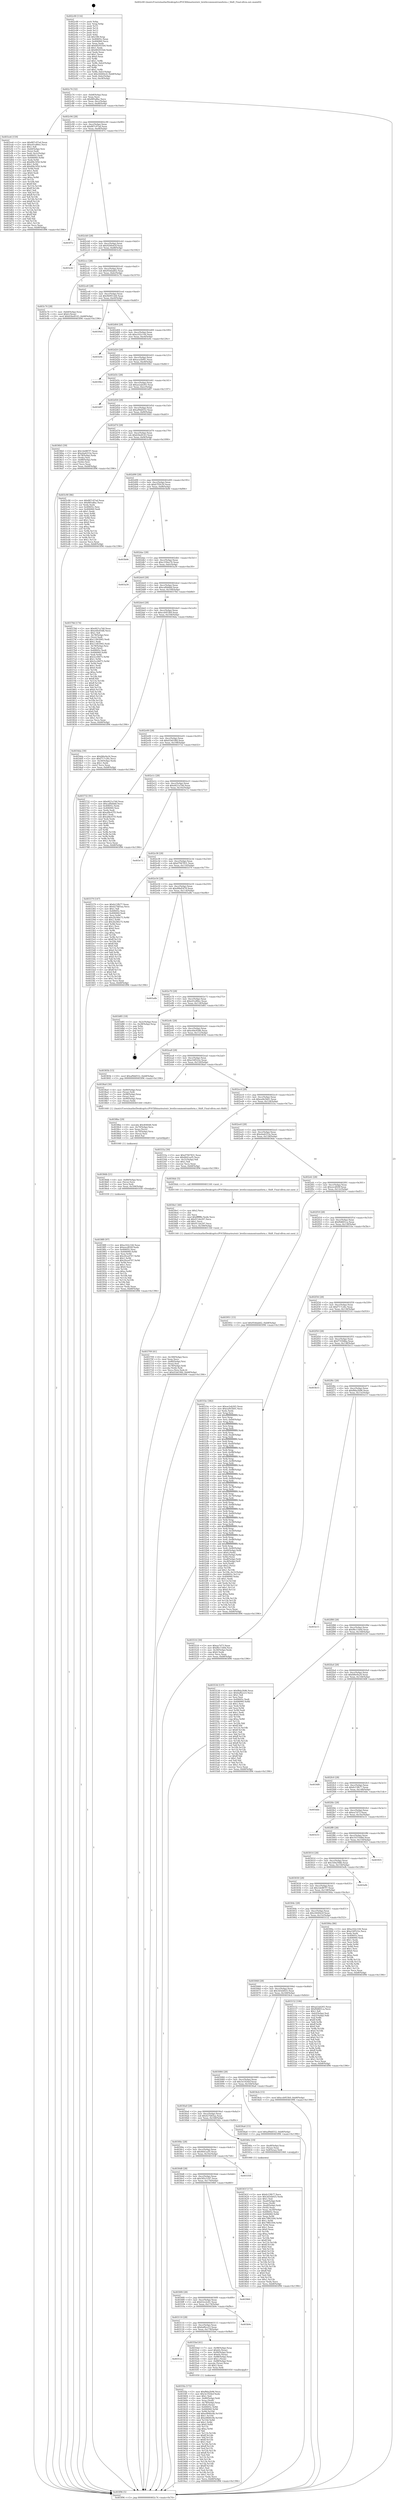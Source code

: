 digraph "0x402c00" {
  label = "0x402c00 (/mnt/c/Users/mathe/Desktop/tcc/POCII/binaries/extr_brotliccommontransform.c_Shift_Final-ollvm.out::main(0))"
  labelloc = "t"
  node[shape=record]

  Entry [label="",width=0.3,height=0.3,shape=circle,fillcolor=black,style=filled]
  "0x402c74" [label="{
     0x402c74 [32]\l
     | [instrs]\l
     &nbsp;&nbsp;0x402c74 \<+6\>: mov -0xb8(%rbp),%eax\l
     &nbsp;&nbsp;0x402c7a \<+2\>: mov %eax,%ecx\l
     &nbsp;&nbsp;0x402c7c \<+6\>: sub $0x885affac,%ecx\l
     &nbsp;&nbsp;0x402c82 \<+6\>: mov %eax,-0xcc(%rbp)\l
     &nbsp;&nbsp;0x402c88 \<+6\>: mov %ecx,-0xd0(%rbp)\l
     &nbsp;&nbsp;0x402c8e \<+6\>: je 0000000000403ce6 \<main+0x10e6\>\l
  }"]
  "0x403ce6" [label="{
     0x403ce6 [159]\l
     | [instrs]\l
     &nbsp;&nbsp;0x403ce6 \<+5\>: mov $0x887c97ad,%eax\l
     &nbsp;&nbsp;0x403ceb \<+5\>: mov $0xe01e80ec,%ecx\l
     &nbsp;&nbsp;0x403cf0 \<+2\>: mov $0x1,%dl\l
     &nbsp;&nbsp;0x403cf2 \<+7\>: mov -0xb0(%rbp),%rsi\l
     &nbsp;&nbsp;0x403cf9 \<+2\>: mov (%rsi),%edi\l
     &nbsp;&nbsp;0x403cfb \<+3\>: mov %edi,-0x2c(%rbp)\l
     &nbsp;&nbsp;0x403cfe \<+7\>: mov 0x40605c,%edi\l
     &nbsp;&nbsp;0x403d05 \<+8\>: mov 0x406060,%r8d\l
     &nbsp;&nbsp;0x403d0d \<+3\>: mov %edi,%r9d\l
     &nbsp;&nbsp;0x403d10 \<+7\>: sub $0x6f4c5f50,%r9d\l
     &nbsp;&nbsp;0x403d17 \<+4\>: sub $0x1,%r9d\l
     &nbsp;&nbsp;0x403d1b \<+7\>: add $0x6f4c5f50,%r9d\l
     &nbsp;&nbsp;0x403d22 \<+4\>: imul %r9d,%edi\l
     &nbsp;&nbsp;0x403d26 \<+3\>: and $0x1,%edi\l
     &nbsp;&nbsp;0x403d29 \<+3\>: cmp $0x0,%edi\l
     &nbsp;&nbsp;0x403d2c \<+4\>: sete %r10b\l
     &nbsp;&nbsp;0x403d30 \<+4\>: cmp $0xa,%r8d\l
     &nbsp;&nbsp;0x403d34 \<+4\>: setl %r11b\l
     &nbsp;&nbsp;0x403d38 \<+3\>: mov %r10b,%bl\l
     &nbsp;&nbsp;0x403d3b \<+3\>: xor $0xff,%bl\l
     &nbsp;&nbsp;0x403d3e \<+3\>: mov %r11b,%r14b\l
     &nbsp;&nbsp;0x403d41 \<+4\>: xor $0xff,%r14b\l
     &nbsp;&nbsp;0x403d45 \<+3\>: xor $0x1,%dl\l
     &nbsp;&nbsp;0x403d48 \<+3\>: mov %bl,%r15b\l
     &nbsp;&nbsp;0x403d4b \<+4\>: and $0xff,%r15b\l
     &nbsp;&nbsp;0x403d4f \<+3\>: and %dl,%r10b\l
     &nbsp;&nbsp;0x403d52 \<+3\>: mov %r14b,%r12b\l
     &nbsp;&nbsp;0x403d55 \<+4\>: and $0xff,%r12b\l
     &nbsp;&nbsp;0x403d59 \<+3\>: and %dl,%r11b\l
     &nbsp;&nbsp;0x403d5c \<+3\>: or %r10b,%r15b\l
     &nbsp;&nbsp;0x403d5f \<+3\>: or %r11b,%r12b\l
     &nbsp;&nbsp;0x403d62 \<+3\>: xor %r12b,%r15b\l
     &nbsp;&nbsp;0x403d65 \<+3\>: or %r14b,%bl\l
     &nbsp;&nbsp;0x403d68 \<+3\>: xor $0xff,%bl\l
     &nbsp;&nbsp;0x403d6b \<+3\>: or $0x1,%dl\l
     &nbsp;&nbsp;0x403d6e \<+2\>: and %dl,%bl\l
     &nbsp;&nbsp;0x403d70 \<+3\>: or %bl,%r15b\l
     &nbsp;&nbsp;0x403d73 \<+4\>: test $0x1,%r15b\l
     &nbsp;&nbsp;0x403d77 \<+3\>: cmovne %ecx,%eax\l
     &nbsp;&nbsp;0x403d7a \<+6\>: mov %eax,-0xb8(%rbp)\l
     &nbsp;&nbsp;0x403d80 \<+5\>: jmp 0000000000403f96 \<main+0x1396\>\l
  }"]
  "0x402c94" [label="{
     0x402c94 [28]\l
     | [instrs]\l
     &nbsp;&nbsp;0x402c94 \<+5\>: jmp 0000000000402c99 \<main+0x99\>\l
     &nbsp;&nbsp;0x402c99 \<+6\>: mov -0xcc(%rbp),%eax\l
     &nbsp;&nbsp;0x402c9f \<+5\>: sub $0x887c97ad,%eax\l
     &nbsp;&nbsp;0x402ca4 \<+6\>: mov %eax,-0xd4(%rbp)\l
     &nbsp;&nbsp;0x402caa \<+6\>: je 0000000000403f7e \<main+0x137e\>\l
  }"]
  Exit [label="",width=0.3,height=0.3,shape=circle,fillcolor=black,style=filled,peripheries=2]
  "0x403f7e" [label="{
     0x403f7e\l
  }", style=dashed]
  "0x402cb0" [label="{
     0x402cb0 [28]\l
     | [instrs]\l
     &nbsp;&nbsp;0x402cb0 \<+5\>: jmp 0000000000402cb5 \<main+0xb5\>\l
     &nbsp;&nbsp;0x402cb5 \<+6\>: mov -0xcc(%rbp),%eax\l
     &nbsp;&nbsp;0x402cbb \<+5\>: sub $0x9200e63f,%eax\l
     &nbsp;&nbsp;0x402cc0 \<+6\>: mov %eax,-0xd8(%rbp)\l
     &nbsp;&nbsp;0x402cc6 \<+6\>: je 0000000000403c42 \<main+0x1042\>\l
  }"]
  "0x4038f0" [label="{
     0x4038f0 [97]\l
     | [instrs]\l
     &nbsp;&nbsp;0x4038f0 \<+5\>: mov $0xa162c144,%eax\l
     &nbsp;&nbsp;0x4038f5 \<+5\>: mov $0xeecdf20f,%edx\l
     &nbsp;&nbsp;0x4038fa \<+7\>: mov 0x40605c,%esi\l
     &nbsp;&nbsp;0x403901 \<+8\>: mov 0x406060,%r8d\l
     &nbsp;&nbsp;0x403909 \<+3\>: mov %esi,%r9d\l
     &nbsp;&nbsp;0x40390c \<+7\>: add $0x20ced707,%r9d\l
     &nbsp;&nbsp;0x403913 \<+4\>: sub $0x1,%r9d\l
     &nbsp;&nbsp;0x403917 \<+7\>: sub $0x20ced707,%r9d\l
     &nbsp;&nbsp;0x40391e \<+4\>: imul %r9d,%esi\l
     &nbsp;&nbsp;0x403922 \<+3\>: and $0x1,%esi\l
     &nbsp;&nbsp;0x403925 \<+3\>: cmp $0x0,%esi\l
     &nbsp;&nbsp;0x403928 \<+4\>: sete %r10b\l
     &nbsp;&nbsp;0x40392c \<+4\>: cmp $0xa,%r8d\l
     &nbsp;&nbsp;0x403930 \<+4\>: setl %r11b\l
     &nbsp;&nbsp;0x403934 \<+3\>: mov %r10b,%bl\l
     &nbsp;&nbsp;0x403937 \<+3\>: and %r11b,%bl\l
     &nbsp;&nbsp;0x40393a \<+3\>: xor %r11b,%r10b\l
     &nbsp;&nbsp;0x40393d \<+3\>: or %r10b,%bl\l
     &nbsp;&nbsp;0x403940 \<+3\>: test $0x1,%bl\l
     &nbsp;&nbsp;0x403943 \<+3\>: cmovne %edx,%eax\l
     &nbsp;&nbsp;0x403946 \<+6\>: mov %eax,-0xb8(%rbp)\l
     &nbsp;&nbsp;0x40394c \<+5\>: jmp 0000000000403f96 \<main+0x1396\>\l
  }"]
  "0x403c42" [label="{
     0x403c42\l
  }", style=dashed]
  "0x402ccc" [label="{
     0x402ccc [28]\l
     | [instrs]\l
     &nbsp;&nbsp;0x402ccc \<+5\>: jmp 0000000000402cd1 \<main+0xd1\>\l
     &nbsp;&nbsp;0x402cd1 \<+6\>: mov -0xcc(%rbp),%eax\l
     &nbsp;&nbsp;0x402cd7 \<+5\>: sub $0x954dab62,%eax\l
     &nbsp;&nbsp;0x402cdc \<+6\>: mov %eax,-0xdc(%rbp)\l
     &nbsp;&nbsp;0x402ce2 \<+6\>: je 0000000000403c74 \<main+0x1074\>\l
  }"]
  "0x4038db" [label="{
     0x4038db [21]\l
     | [instrs]\l
     &nbsp;&nbsp;0x4038db \<+4\>: mov -0x80(%rbp),%rcx\l
     &nbsp;&nbsp;0x4038df \<+3\>: mov (%rcx),%rcx\l
     &nbsp;&nbsp;0x4038e2 \<+3\>: mov %rcx,%rdi\l
     &nbsp;&nbsp;0x4038e5 \<+6\>: mov %eax,-0x184(%rbp)\l
     &nbsp;&nbsp;0x4038eb \<+5\>: call 0000000000401030 \<free@plt\>\l
     | [calls]\l
     &nbsp;&nbsp;0x401030 \{1\} (unknown)\l
  }"]
  "0x403c74" [label="{
     0x403c74 [28]\l
     | [instrs]\l
     &nbsp;&nbsp;0x403c74 \<+7\>: mov -0xb0(%rbp),%rax\l
     &nbsp;&nbsp;0x403c7b \<+6\>: movl $0x0,(%rax)\l
     &nbsp;&nbsp;0x403c81 \<+10\>: movl $0xb5be8143,-0xb8(%rbp)\l
     &nbsp;&nbsp;0x403c8b \<+5\>: jmp 0000000000403f96 \<main+0x1396\>\l
  }"]
  "0x402ce8" [label="{
     0x402ce8 [28]\l
     | [instrs]\l
     &nbsp;&nbsp;0x402ce8 \<+5\>: jmp 0000000000402ced \<main+0xed\>\l
     &nbsp;&nbsp;0x402ced \<+6\>: mov -0xcc(%rbp),%eax\l
     &nbsp;&nbsp;0x402cf3 \<+5\>: sub $0x9b9912d4,%eax\l
     &nbsp;&nbsp;0x402cf8 \<+6\>: mov %eax,-0xe0(%rbp)\l
     &nbsp;&nbsp;0x402cfe \<+6\>: je 00000000004039d5 \<main+0xdd5\>\l
  }"]
  "0x4038be" [label="{
     0x4038be [29]\l
     | [instrs]\l
     &nbsp;&nbsp;0x4038be \<+10\>: movabs $0x4040d6,%rdi\l
     &nbsp;&nbsp;0x4038c8 \<+4\>: mov -0x70(%rbp),%rcx\l
     &nbsp;&nbsp;0x4038cc \<+2\>: mov %eax,(%rcx)\l
     &nbsp;&nbsp;0x4038ce \<+4\>: mov -0x70(%rbp),%rcx\l
     &nbsp;&nbsp;0x4038d2 \<+2\>: mov (%rcx),%esi\l
     &nbsp;&nbsp;0x4038d4 \<+2\>: mov $0x0,%al\l
     &nbsp;&nbsp;0x4038d6 \<+5\>: call 0000000000401040 \<printf@plt\>\l
     | [calls]\l
     &nbsp;&nbsp;0x401040 \{1\} (unknown)\l
  }"]
  "0x4039d5" [label="{
     0x4039d5\l
  }", style=dashed]
  "0x402d04" [label="{
     0x402d04 [28]\l
     | [instrs]\l
     &nbsp;&nbsp;0x402d04 \<+5\>: jmp 0000000000402d09 \<main+0x109\>\l
     &nbsp;&nbsp;0x402d09 \<+6\>: mov -0xcc(%rbp),%eax\l
     &nbsp;&nbsp;0x402d0f \<+5\>: sub $0xa162c144,%eax\l
     &nbsp;&nbsp;0x402d14 \<+6\>: mov %eax,-0xe4(%rbp)\l
     &nbsp;&nbsp;0x402d1a \<+6\>: je 0000000000403e9c \<main+0x129c\>\l
  }"]
  "0x403709" [label="{
     0x403709 [41]\l
     | [instrs]\l
     &nbsp;&nbsp;0x403709 \<+6\>: mov -0x180(%rbp),%ecx\l
     &nbsp;&nbsp;0x40370f \<+3\>: imul %eax,%ecx\l
     &nbsp;&nbsp;0x403712 \<+4\>: mov -0x80(%rbp),%rsi\l
     &nbsp;&nbsp;0x403716 \<+3\>: mov (%rsi),%rsi\l
     &nbsp;&nbsp;0x403719 \<+4\>: mov -0x78(%rbp),%rdi\l
     &nbsp;&nbsp;0x40371d \<+3\>: movslq (%rdi),%rdi\l
     &nbsp;&nbsp;0x403720 \<+3\>: mov %ecx,(%rsi,%rdi,4)\l
     &nbsp;&nbsp;0x403723 \<+10\>: movl $0xd1b618fd,-0xb8(%rbp)\l
     &nbsp;&nbsp;0x40372d \<+5\>: jmp 0000000000403f96 \<main+0x1396\>\l
  }"]
  "0x403e9c" [label="{
     0x403e9c\l
  }", style=dashed]
  "0x402d20" [label="{
     0x402d20 [28]\l
     | [instrs]\l
     &nbsp;&nbsp;0x402d20 \<+5\>: jmp 0000000000402d25 \<main+0x125\>\l
     &nbsp;&nbsp;0x402d25 \<+6\>: mov -0xcc(%rbp),%eax\l
     &nbsp;&nbsp;0x402d2b \<+5\>: sub $0xaca5bf41,%eax\l
     &nbsp;&nbsp;0x402d30 \<+6\>: mov %eax,-0xe8(%rbp)\l
     &nbsp;&nbsp;0x402d36 \<+6\>: je 00000000004039b1 \<main+0xdb1\>\l
  }"]
  "0x4036e1" [label="{
     0x4036e1 [40]\l
     | [instrs]\l
     &nbsp;&nbsp;0x4036e1 \<+5\>: mov $0x2,%ecx\l
     &nbsp;&nbsp;0x4036e6 \<+1\>: cltd\l
     &nbsp;&nbsp;0x4036e7 \<+2\>: idiv %ecx\l
     &nbsp;&nbsp;0x4036e9 \<+6\>: imul $0xfffffffe,%edx,%ecx\l
     &nbsp;&nbsp;0x4036ef \<+6\>: sub $0x911de297,%ecx\l
     &nbsp;&nbsp;0x4036f5 \<+3\>: add $0x1,%ecx\l
     &nbsp;&nbsp;0x4036f8 \<+6\>: add $0x911de297,%ecx\l
     &nbsp;&nbsp;0x4036fe \<+6\>: mov %ecx,-0x180(%rbp)\l
     &nbsp;&nbsp;0x403704 \<+5\>: call 0000000000401160 \<next_i\>\l
     | [calls]\l
     &nbsp;&nbsp;0x401160 \{1\} (/mnt/c/Users/mathe/Desktop/tcc/POCII/binaries/extr_brotliccommontransform.c_Shift_Final-ollvm.out::next_i)\l
  }"]
  "0x4039b1" [label="{
     0x4039b1\l
  }", style=dashed]
  "0x402d3c" [label="{
     0x402d3c [28]\l
     | [instrs]\l
     &nbsp;&nbsp;0x402d3c \<+5\>: jmp 0000000000402d41 \<main+0x141\>\l
     &nbsp;&nbsp;0x402d41 \<+6\>: mov -0xcc(%rbp),%eax\l
     &nbsp;&nbsp;0x402d47 \<+5\>: sub $0xae2ab265,%eax\l
     &nbsp;&nbsp;0x402d4c \<+6\>: mov %eax,-0xec(%rbp)\l
     &nbsp;&nbsp;0x402d52 \<+6\>: je 0000000000403d97 \<main+0x1197\>\l
  }"]
  "0x4035fa" [label="{
     0x4035fa [172]\l
     | [instrs]\l
     &nbsp;&nbsp;0x4035fa \<+5\>: mov $0xf8da2b96,%ecx\l
     &nbsp;&nbsp;0x4035ff \<+5\>: mov $0x3e1924ef,%edx\l
     &nbsp;&nbsp;0x403604 \<+3\>: mov $0x1,%sil\l
     &nbsp;&nbsp;0x403607 \<+4\>: mov -0x80(%rbp),%rdi\l
     &nbsp;&nbsp;0x40360b \<+3\>: mov %rax,(%rdi)\l
     &nbsp;&nbsp;0x40360e \<+4\>: mov -0x78(%rbp),%rax\l
     &nbsp;&nbsp;0x403612 \<+6\>: movl $0x0,(%rax)\l
     &nbsp;&nbsp;0x403618 \<+8\>: mov 0x40605c,%r8d\l
     &nbsp;&nbsp;0x403620 \<+8\>: mov 0x406060,%r9d\l
     &nbsp;&nbsp;0x403628 \<+3\>: mov %r8d,%r10d\l
     &nbsp;&nbsp;0x40362b \<+7\>: add $0xe0840c0b,%r10d\l
     &nbsp;&nbsp;0x403632 \<+4\>: sub $0x1,%r10d\l
     &nbsp;&nbsp;0x403636 \<+7\>: sub $0xe0840c0b,%r10d\l
     &nbsp;&nbsp;0x40363d \<+4\>: imul %r10d,%r8d\l
     &nbsp;&nbsp;0x403641 \<+4\>: and $0x1,%r8d\l
     &nbsp;&nbsp;0x403645 \<+4\>: cmp $0x0,%r8d\l
     &nbsp;&nbsp;0x403649 \<+4\>: sete %r11b\l
     &nbsp;&nbsp;0x40364d \<+4\>: cmp $0xa,%r9d\l
     &nbsp;&nbsp;0x403651 \<+3\>: setl %bl\l
     &nbsp;&nbsp;0x403654 \<+3\>: mov %r11b,%r14b\l
     &nbsp;&nbsp;0x403657 \<+4\>: xor $0xff,%r14b\l
     &nbsp;&nbsp;0x40365b \<+3\>: mov %bl,%r15b\l
     &nbsp;&nbsp;0x40365e \<+4\>: xor $0xff,%r15b\l
     &nbsp;&nbsp;0x403662 \<+4\>: xor $0x1,%sil\l
     &nbsp;&nbsp;0x403666 \<+3\>: mov %r14b,%r12b\l
     &nbsp;&nbsp;0x403669 \<+4\>: and $0xff,%r12b\l
     &nbsp;&nbsp;0x40366d \<+3\>: and %sil,%r11b\l
     &nbsp;&nbsp;0x403670 \<+3\>: mov %r15b,%r13b\l
     &nbsp;&nbsp;0x403673 \<+4\>: and $0xff,%r13b\l
     &nbsp;&nbsp;0x403677 \<+3\>: and %sil,%bl\l
     &nbsp;&nbsp;0x40367a \<+3\>: or %r11b,%r12b\l
     &nbsp;&nbsp;0x40367d \<+3\>: or %bl,%r13b\l
     &nbsp;&nbsp;0x403680 \<+3\>: xor %r13b,%r12b\l
     &nbsp;&nbsp;0x403683 \<+3\>: or %r15b,%r14b\l
     &nbsp;&nbsp;0x403686 \<+4\>: xor $0xff,%r14b\l
     &nbsp;&nbsp;0x40368a \<+4\>: or $0x1,%sil\l
     &nbsp;&nbsp;0x40368e \<+3\>: and %sil,%r14b\l
     &nbsp;&nbsp;0x403691 \<+3\>: or %r14b,%r12b\l
     &nbsp;&nbsp;0x403694 \<+4\>: test $0x1,%r12b\l
     &nbsp;&nbsp;0x403698 \<+3\>: cmovne %edx,%ecx\l
     &nbsp;&nbsp;0x40369b \<+6\>: mov %ecx,-0xb8(%rbp)\l
     &nbsp;&nbsp;0x4036a1 \<+5\>: jmp 0000000000403f96 \<main+0x1396\>\l
  }"]
  "0x403d97" [label="{
     0x403d97\l
  }", style=dashed]
  "0x402d58" [label="{
     0x402d58 [28]\l
     | [instrs]\l
     &nbsp;&nbsp;0x402d58 \<+5\>: jmp 0000000000402d5d \<main+0x15d\>\l
     &nbsp;&nbsp;0x402d5d \<+6\>: mov -0xcc(%rbp),%eax\l
     &nbsp;&nbsp;0x402d63 \<+5\>: sub $0xaf9dd552,%eax\l
     &nbsp;&nbsp;0x402d68 \<+6\>: mov %eax,-0xf0(%rbp)\l
     &nbsp;&nbsp;0x402d6e \<+6\>: je 00000000004036b5 \<main+0xab5\>\l
  }"]
  "0x40312c" [label="{
     0x40312c\l
  }", style=dashed]
  "0x4036b5" [label="{
     0x4036b5 [39]\l
     | [instrs]\l
     &nbsp;&nbsp;0x4036b5 \<+5\>: mov $0x1de887f7,%eax\l
     &nbsp;&nbsp;0x4036ba \<+5\>: mov $0xeba6253a,%ecx\l
     &nbsp;&nbsp;0x4036bf \<+4\>: mov -0x78(%rbp),%rdx\l
     &nbsp;&nbsp;0x4036c3 \<+2\>: mov (%rdx),%esi\l
     &nbsp;&nbsp;0x4036c5 \<+7\>: mov -0x88(%rbp),%rdx\l
     &nbsp;&nbsp;0x4036cc \<+2\>: cmp (%rdx),%esi\l
     &nbsp;&nbsp;0x4036ce \<+3\>: cmovl %ecx,%eax\l
     &nbsp;&nbsp;0x4036d1 \<+6\>: mov %eax,-0xb8(%rbp)\l
     &nbsp;&nbsp;0x4036d7 \<+5\>: jmp 0000000000403f96 \<main+0x1396\>\l
  }"]
  "0x402d74" [label="{
     0x402d74 [28]\l
     | [instrs]\l
     &nbsp;&nbsp;0x402d74 \<+5\>: jmp 0000000000402d79 \<main+0x179\>\l
     &nbsp;&nbsp;0x402d79 \<+6\>: mov -0xcc(%rbp),%eax\l
     &nbsp;&nbsp;0x402d7f \<+5\>: sub $0xb5be8143,%eax\l
     &nbsp;&nbsp;0x402d84 \<+6\>: mov %eax,-0xf4(%rbp)\l
     &nbsp;&nbsp;0x402d8a \<+6\>: je 0000000000403c90 \<main+0x1090\>\l
  }"]
  "0x4035bd" [label="{
     0x4035bd [61]\l
     | [instrs]\l
     &nbsp;&nbsp;0x4035bd \<+7\>: mov -0x98(%rbp),%rax\l
     &nbsp;&nbsp;0x4035c4 \<+6\>: movl $0x64,(%rax)\l
     &nbsp;&nbsp;0x4035ca \<+7\>: mov -0x90(%rbp),%rax\l
     &nbsp;&nbsp;0x4035d1 \<+6\>: movl $0x64,(%rax)\l
     &nbsp;&nbsp;0x4035d7 \<+7\>: mov -0x88(%rbp),%rax\l
     &nbsp;&nbsp;0x4035de \<+6\>: movl $0x1,(%rax)\l
     &nbsp;&nbsp;0x4035e4 \<+7\>: mov -0x88(%rbp),%rax\l
     &nbsp;&nbsp;0x4035eb \<+3\>: movslq (%rax),%rax\l
     &nbsp;&nbsp;0x4035ee \<+4\>: shl $0x2,%rax\l
     &nbsp;&nbsp;0x4035f2 \<+3\>: mov %rax,%rdi\l
     &nbsp;&nbsp;0x4035f5 \<+5\>: call 0000000000401050 \<malloc@plt\>\l
     | [calls]\l
     &nbsp;&nbsp;0x401050 \{1\} (unknown)\l
  }"]
  "0x403c90" [label="{
     0x403c90 [86]\l
     | [instrs]\l
     &nbsp;&nbsp;0x403c90 \<+5\>: mov $0x887c97ad,%eax\l
     &nbsp;&nbsp;0x403c95 \<+5\>: mov $0x885affac,%ecx\l
     &nbsp;&nbsp;0x403c9a \<+2\>: xor %edx,%edx\l
     &nbsp;&nbsp;0x403c9c \<+7\>: mov 0x40605c,%esi\l
     &nbsp;&nbsp;0x403ca3 \<+7\>: mov 0x406060,%edi\l
     &nbsp;&nbsp;0x403caa \<+3\>: sub $0x1,%edx\l
     &nbsp;&nbsp;0x403cad \<+3\>: mov %esi,%r8d\l
     &nbsp;&nbsp;0x403cb0 \<+3\>: add %edx,%r8d\l
     &nbsp;&nbsp;0x403cb3 \<+4\>: imul %r8d,%esi\l
     &nbsp;&nbsp;0x403cb7 \<+3\>: and $0x1,%esi\l
     &nbsp;&nbsp;0x403cba \<+3\>: cmp $0x0,%esi\l
     &nbsp;&nbsp;0x403cbd \<+4\>: sete %r9b\l
     &nbsp;&nbsp;0x403cc1 \<+3\>: cmp $0xa,%edi\l
     &nbsp;&nbsp;0x403cc4 \<+4\>: setl %r10b\l
     &nbsp;&nbsp;0x403cc8 \<+3\>: mov %r9b,%r11b\l
     &nbsp;&nbsp;0x403ccb \<+3\>: and %r10b,%r11b\l
     &nbsp;&nbsp;0x403cce \<+3\>: xor %r10b,%r9b\l
     &nbsp;&nbsp;0x403cd1 \<+3\>: or %r9b,%r11b\l
     &nbsp;&nbsp;0x403cd4 \<+4\>: test $0x1,%r11b\l
     &nbsp;&nbsp;0x403cd8 \<+3\>: cmovne %ecx,%eax\l
     &nbsp;&nbsp;0x403cdb \<+6\>: mov %eax,-0xb8(%rbp)\l
     &nbsp;&nbsp;0x403ce1 \<+5\>: jmp 0000000000403f96 \<main+0x1396\>\l
  }"]
  "0x402d90" [label="{
     0x402d90 [28]\l
     | [instrs]\l
     &nbsp;&nbsp;0x402d90 \<+5\>: jmp 0000000000402d95 \<main+0x195\>\l
     &nbsp;&nbsp;0x402d95 \<+6\>: mov -0xcc(%rbp),%eax\l
     &nbsp;&nbsp;0x402d9b \<+5\>: sub $0xb7f5fc59,%eax\l
     &nbsp;&nbsp;0x402da0 \<+6\>: mov %eax,-0xf8(%rbp)\l
     &nbsp;&nbsp;0x402da6 \<+6\>: je 0000000000403b06 \<main+0xf06\>\l
  }"]
  "0x403110" [label="{
     0x403110 [28]\l
     | [instrs]\l
     &nbsp;&nbsp;0x403110 \<+5\>: jmp 0000000000403115 \<main+0x515\>\l
     &nbsp;&nbsp;0x403115 \<+6\>: mov -0xcc(%rbp),%eax\l
     &nbsp;&nbsp;0x40311b \<+5\>: sub $0x6af6ce23,%eax\l
     &nbsp;&nbsp;0x403120 \<+6\>: mov %eax,-0x178(%rbp)\l
     &nbsp;&nbsp;0x403126 \<+6\>: je 00000000004035bd \<main+0x9bd\>\l
  }"]
  "0x403b06" [label="{
     0x403b06\l
  }", style=dashed]
  "0x402dac" [label="{
     0x402dac [28]\l
     | [instrs]\l
     &nbsp;&nbsp;0x402dac \<+5\>: jmp 0000000000402db1 \<main+0x1b1\>\l
     &nbsp;&nbsp;0x402db1 \<+6\>: mov -0xcc(%rbp),%eax\l
     &nbsp;&nbsp;0x402db7 \<+5\>: sub $0xc339ee76,%eax\l
     &nbsp;&nbsp;0x402dbc \<+6\>: mov %eax,-0xfc(%rbp)\l
     &nbsp;&nbsp;0x402dc2 \<+6\>: je 0000000000403a30 \<main+0xe30\>\l
  }"]
  "0x403b9e" [label="{
     0x403b9e\l
  }", style=dashed]
  "0x403a30" [label="{
     0x403a30\l
  }", style=dashed]
  "0x402dc8" [label="{
     0x402dc8 [28]\l
     | [instrs]\l
     &nbsp;&nbsp;0x402dc8 \<+5\>: jmp 0000000000402dcd \<main+0x1cd\>\l
     &nbsp;&nbsp;0x402dcd \<+6\>: mov -0xcc(%rbp),%eax\l
     &nbsp;&nbsp;0x402dd3 \<+5\>: sub $0xcaf0dddd,%eax\l
     &nbsp;&nbsp;0x402dd8 \<+6\>: mov %eax,-0x100(%rbp)\l
     &nbsp;&nbsp;0x402dde \<+6\>: je 000000000040378d \<main+0xb8d\>\l
  }"]
  "0x4030f4" [label="{
     0x4030f4 [28]\l
     | [instrs]\l
     &nbsp;&nbsp;0x4030f4 \<+5\>: jmp 00000000004030f9 \<main+0x4f9\>\l
     &nbsp;&nbsp;0x4030f9 \<+6\>: mov -0xcc(%rbp),%eax\l
     &nbsp;&nbsp;0x4030ff \<+5\>: sub $0x63ce2e41,%eax\l
     &nbsp;&nbsp;0x403104 \<+6\>: mov %eax,-0x174(%rbp)\l
     &nbsp;&nbsp;0x40310a \<+6\>: je 0000000000403b9e \<main+0xf9e\>\l
  }"]
  "0x40378d" [label="{
     0x40378d [174]\l
     | [instrs]\l
     &nbsp;&nbsp;0x40378d \<+5\>: mov $0xd421a7dd,%eax\l
     &nbsp;&nbsp;0x403792 \<+5\>: mov $0xe44e93db,%ecx\l
     &nbsp;&nbsp;0x403797 \<+2\>: mov $0x1,%dl\l
     &nbsp;&nbsp;0x403799 \<+4\>: mov -0x78(%rbp),%rsi\l
     &nbsp;&nbsp;0x40379d \<+2\>: mov (%rsi),%edi\l
     &nbsp;&nbsp;0x40379f \<+6\>: add $0x11463945,%edi\l
     &nbsp;&nbsp;0x4037a5 \<+3\>: add $0x1,%edi\l
     &nbsp;&nbsp;0x4037a8 \<+6\>: sub $0x11463945,%edi\l
     &nbsp;&nbsp;0x4037ae \<+4\>: mov -0x78(%rbp),%rsi\l
     &nbsp;&nbsp;0x4037b2 \<+2\>: mov %edi,(%rsi)\l
     &nbsp;&nbsp;0x4037b4 \<+7\>: mov 0x40605c,%edi\l
     &nbsp;&nbsp;0x4037bb \<+8\>: mov 0x406060,%r8d\l
     &nbsp;&nbsp;0x4037c3 \<+3\>: mov %edi,%r9d\l
     &nbsp;&nbsp;0x4037c6 \<+7\>: sub $0x5cc06f75,%r9d\l
     &nbsp;&nbsp;0x4037cd \<+4\>: sub $0x1,%r9d\l
     &nbsp;&nbsp;0x4037d1 \<+7\>: add $0x5cc06f75,%r9d\l
     &nbsp;&nbsp;0x4037d8 \<+4\>: imul %r9d,%edi\l
     &nbsp;&nbsp;0x4037dc \<+3\>: and $0x1,%edi\l
     &nbsp;&nbsp;0x4037df \<+3\>: cmp $0x0,%edi\l
     &nbsp;&nbsp;0x4037e2 \<+4\>: sete %r10b\l
     &nbsp;&nbsp;0x4037e6 \<+4\>: cmp $0xa,%r8d\l
     &nbsp;&nbsp;0x4037ea \<+4\>: setl %r11b\l
     &nbsp;&nbsp;0x4037ee \<+3\>: mov %r10b,%bl\l
     &nbsp;&nbsp;0x4037f1 \<+3\>: xor $0xff,%bl\l
     &nbsp;&nbsp;0x4037f4 \<+3\>: mov %r11b,%r14b\l
     &nbsp;&nbsp;0x4037f7 \<+4\>: xor $0xff,%r14b\l
     &nbsp;&nbsp;0x4037fb \<+3\>: xor $0x0,%dl\l
     &nbsp;&nbsp;0x4037fe \<+3\>: mov %bl,%r15b\l
     &nbsp;&nbsp;0x403801 \<+4\>: and $0x0,%r15b\l
     &nbsp;&nbsp;0x403805 \<+3\>: and %dl,%r10b\l
     &nbsp;&nbsp;0x403808 \<+3\>: mov %r14b,%r12b\l
     &nbsp;&nbsp;0x40380b \<+4\>: and $0x0,%r12b\l
     &nbsp;&nbsp;0x40380f \<+3\>: and %dl,%r11b\l
     &nbsp;&nbsp;0x403812 \<+3\>: or %r10b,%r15b\l
     &nbsp;&nbsp;0x403815 \<+3\>: or %r11b,%r12b\l
     &nbsp;&nbsp;0x403818 \<+3\>: xor %r12b,%r15b\l
     &nbsp;&nbsp;0x40381b \<+3\>: or %r14b,%bl\l
     &nbsp;&nbsp;0x40381e \<+3\>: xor $0xff,%bl\l
     &nbsp;&nbsp;0x403821 \<+3\>: or $0x0,%dl\l
     &nbsp;&nbsp;0x403824 \<+2\>: and %dl,%bl\l
     &nbsp;&nbsp;0x403826 \<+3\>: or %bl,%r15b\l
     &nbsp;&nbsp;0x403829 \<+4\>: test $0x1,%r15b\l
     &nbsp;&nbsp;0x40382d \<+3\>: cmovne %ecx,%eax\l
     &nbsp;&nbsp;0x403830 \<+6\>: mov %eax,-0xb8(%rbp)\l
     &nbsp;&nbsp;0x403836 \<+5\>: jmp 0000000000403f96 \<main+0x1396\>\l
  }"]
  "0x402de4" [label="{
     0x402de4 [28]\l
     | [instrs]\l
     &nbsp;&nbsp;0x402de4 \<+5\>: jmp 0000000000402de9 \<main+0x1e9\>\l
     &nbsp;&nbsp;0x402de9 \<+6\>: mov -0xcc(%rbp),%eax\l
     &nbsp;&nbsp;0x402def \<+5\>: sub $0xccb953b9,%eax\l
     &nbsp;&nbsp;0x402df4 \<+6\>: mov %eax,-0x104(%rbp)\l
     &nbsp;&nbsp;0x402dfa \<+6\>: je 00000000004034da \<main+0x8da\>\l
  }"]
  "0x403960" [label="{
     0x403960\l
  }", style=dashed]
  "0x4034da" [label="{
     0x4034da [30]\l
     | [instrs]\l
     &nbsp;&nbsp;0x4034da \<+5\>: mov $0xfd6e9a24,%eax\l
     &nbsp;&nbsp;0x4034df \<+5\>: mov $0xf717c26c,%ecx\l
     &nbsp;&nbsp;0x4034e4 \<+3\>: mov -0x30(%rbp),%edx\l
     &nbsp;&nbsp;0x4034e7 \<+3\>: cmp $0x1,%edx\l
     &nbsp;&nbsp;0x4034ea \<+3\>: cmovl %ecx,%eax\l
     &nbsp;&nbsp;0x4034ed \<+6\>: mov %eax,-0xb8(%rbp)\l
     &nbsp;&nbsp;0x4034f3 \<+5\>: jmp 0000000000403f96 \<main+0x1396\>\l
  }"]
  "0x402e00" [label="{
     0x402e00 [28]\l
     | [instrs]\l
     &nbsp;&nbsp;0x402e00 \<+5\>: jmp 0000000000402e05 \<main+0x205\>\l
     &nbsp;&nbsp;0x402e05 \<+6\>: mov -0xcc(%rbp),%eax\l
     &nbsp;&nbsp;0x402e0b \<+5\>: sub $0xd1b618fd,%eax\l
     &nbsp;&nbsp;0x402e10 \<+6\>: mov %eax,-0x108(%rbp)\l
     &nbsp;&nbsp;0x402e16 \<+6\>: je 0000000000403732 \<main+0xb32\>\l
  }"]
  "0x4030d8" [label="{
     0x4030d8 [28]\l
     | [instrs]\l
     &nbsp;&nbsp;0x4030d8 \<+5\>: jmp 00000000004030dd \<main+0x4dd\>\l
     &nbsp;&nbsp;0x4030dd \<+6\>: mov -0xcc(%rbp),%eax\l
     &nbsp;&nbsp;0x4030e3 \<+5\>: sub $0x585c5187,%eax\l
     &nbsp;&nbsp;0x4030e8 \<+6\>: mov %eax,-0x170(%rbp)\l
     &nbsp;&nbsp;0x4030ee \<+6\>: je 0000000000403960 \<main+0xd60\>\l
  }"]
  "0x403732" [label="{
     0x403732 [91]\l
     | [instrs]\l
     &nbsp;&nbsp;0x403732 \<+5\>: mov $0xd421a7dd,%eax\l
     &nbsp;&nbsp;0x403737 \<+5\>: mov $0xcaf0dddd,%ecx\l
     &nbsp;&nbsp;0x40373c \<+7\>: mov 0x40605c,%edx\l
     &nbsp;&nbsp;0x403743 \<+7\>: mov 0x406060,%esi\l
     &nbsp;&nbsp;0x40374a \<+2\>: mov %edx,%edi\l
     &nbsp;&nbsp;0x40374c \<+6\>: add $0xa0bc47f3,%edi\l
     &nbsp;&nbsp;0x403752 \<+3\>: sub $0x1,%edi\l
     &nbsp;&nbsp;0x403755 \<+6\>: sub $0xa0bc47f3,%edi\l
     &nbsp;&nbsp;0x40375b \<+3\>: imul %edi,%edx\l
     &nbsp;&nbsp;0x40375e \<+3\>: and $0x1,%edx\l
     &nbsp;&nbsp;0x403761 \<+3\>: cmp $0x0,%edx\l
     &nbsp;&nbsp;0x403764 \<+4\>: sete %r8b\l
     &nbsp;&nbsp;0x403768 \<+3\>: cmp $0xa,%esi\l
     &nbsp;&nbsp;0x40376b \<+4\>: setl %r9b\l
     &nbsp;&nbsp;0x40376f \<+3\>: mov %r8b,%r10b\l
     &nbsp;&nbsp;0x403772 \<+3\>: and %r9b,%r10b\l
     &nbsp;&nbsp;0x403775 \<+3\>: xor %r9b,%r8b\l
     &nbsp;&nbsp;0x403778 \<+3\>: or %r8b,%r10b\l
     &nbsp;&nbsp;0x40377b \<+4\>: test $0x1,%r10b\l
     &nbsp;&nbsp;0x40377f \<+3\>: cmovne %ecx,%eax\l
     &nbsp;&nbsp;0x403782 \<+6\>: mov %eax,-0xb8(%rbp)\l
     &nbsp;&nbsp;0x403788 \<+5\>: jmp 0000000000403f96 \<main+0x1396\>\l
  }"]
  "0x402e1c" [label="{
     0x402e1c [28]\l
     | [instrs]\l
     &nbsp;&nbsp;0x402e1c \<+5\>: jmp 0000000000402e21 \<main+0x221\>\l
     &nbsp;&nbsp;0x402e21 \<+6\>: mov -0xcc(%rbp),%eax\l
     &nbsp;&nbsp;0x402e27 \<+5\>: sub $0xd421a7dd,%eax\l
     &nbsp;&nbsp;0x402e2c \<+6\>: mov %eax,-0x10c(%rbp)\l
     &nbsp;&nbsp;0x402e32 \<+6\>: je 0000000000403e72 \<main+0x1272\>\l
  }"]
  "0x403358" [label="{
     0x403358\l
  }", style=dashed]
  "0x403e72" [label="{
     0x403e72\l
  }", style=dashed]
  "0x402e38" [label="{
     0x402e38 [28]\l
     | [instrs]\l
     &nbsp;&nbsp;0x402e38 \<+5\>: jmp 0000000000402e3d \<main+0x23d\>\l
     &nbsp;&nbsp;0x402e3d \<+6\>: mov -0xcc(%rbp),%eax\l
     &nbsp;&nbsp;0x402e43 \<+5\>: sub $0xd7947831,%eax\l
     &nbsp;&nbsp;0x402e48 \<+6\>: mov %eax,-0x110(%rbp)\l
     &nbsp;&nbsp;0x402e4e \<+6\>: je 0000000000403379 \<main+0x779\>\l
  }"]
  "0x40341f" [label="{
     0x40341f [172]\l
     | [instrs]\l
     &nbsp;&nbsp;0x40341f \<+5\>: mov $0xfe15fb77,%ecx\l
     &nbsp;&nbsp;0x403424 \<+5\>: mov $0x3d3eb025,%edx\l
     &nbsp;&nbsp;0x403429 \<+3\>: mov $0x1,%sil\l
     &nbsp;&nbsp;0x40342c \<+7\>: mov -0xa0(%rbp),%rdi\l
     &nbsp;&nbsp;0x403433 \<+2\>: mov %eax,(%rdi)\l
     &nbsp;&nbsp;0x403435 \<+7\>: mov -0xa0(%rbp),%rdi\l
     &nbsp;&nbsp;0x40343c \<+2\>: mov (%rdi),%eax\l
     &nbsp;&nbsp;0x40343e \<+3\>: mov %eax,-0x30(%rbp)\l
     &nbsp;&nbsp;0x403441 \<+7\>: mov 0x40605c,%eax\l
     &nbsp;&nbsp;0x403448 \<+8\>: mov 0x406060,%r8d\l
     &nbsp;&nbsp;0x403450 \<+3\>: mov %eax,%r9d\l
     &nbsp;&nbsp;0x403453 \<+7\>: add $0x79f63304,%r9d\l
     &nbsp;&nbsp;0x40345a \<+4\>: sub $0x1,%r9d\l
     &nbsp;&nbsp;0x40345e \<+7\>: sub $0x79f63304,%r9d\l
     &nbsp;&nbsp;0x403465 \<+4\>: imul %r9d,%eax\l
     &nbsp;&nbsp;0x403469 \<+3\>: and $0x1,%eax\l
     &nbsp;&nbsp;0x40346c \<+3\>: cmp $0x0,%eax\l
     &nbsp;&nbsp;0x40346f \<+4\>: sete %r10b\l
     &nbsp;&nbsp;0x403473 \<+4\>: cmp $0xa,%r8d\l
     &nbsp;&nbsp;0x403477 \<+4\>: setl %r11b\l
     &nbsp;&nbsp;0x40347b \<+3\>: mov %r10b,%bl\l
     &nbsp;&nbsp;0x40347e \<+3\>: xor $0xff,%bl\l
     &nbsp;&nbsp;0x403481 \<+3\>: mov %r11b,%r14b\l
     &nbsp;&nbsp;0x403484 \<+4\>: xor $0xff,%r14b\l
     &nbsp;&nbsp;0x403488 \<+4\>: xor $0x0,%sil\l
     &nbsp;&nbsp;0x40348c \<+3\>: mov %bl,%r15b\l
     &nbsp;&nbsp;0x40348f \<+4\>: and $0x0,%r15b\l
     &nbsp;&nbsp;0x403493 \<+3\>: and %sil,%r10b\l
     &nbsp;&nbsp;0x403496 \<+3\>: mov %r14b,%r12b\l
     &nbsp;&nbsp;0x403499 \<+4\>: and $0x0,%r12b\l
     &nbsp;&nbsp;0x40349d \<+3\>: and %sil,%r11b\l
     &nbsp;&nbsp;0x4034a0 \<+3\>: or %r10b,%r15b\l
     &nbsp;&nbsp;0x4034a3 \<+3\>: or %r11b,%r12b\l
     &nbsp;&nbsp;0x4034a6 \<+3\>: xor %r12b,%r15b\l
     &nbsp;&nbsp;0x4034a9 \<+3\>: or %r14b,%bl\l
     &nbsp;&nbsp;0x4034ac \<+3\>: xor $0xff,%bl\l
     &nbsp;&nbsp;0x4034af \<+4\>: or $0x0,%sil\l
     &nbsp;&nbsp;0x4034b3 \<+3\>: and %sil,%bl\l
     &nbsp;&nbsp;0x4034b6 \<+3\>: or %bl,%r15b\l
     &nbsp;&nbsp;0x4034b9 \<+4\>: test $0x1,%r15b\l
     &nbsp;&nbsp;0x4034bd \<+3\>: cmovne %edx,%ecx\l
     &nbsp;&nbsp;0x4034c0 \<+6\>: mov %ecx,-0xb8(%rbp)\l
     &nbsp;&nbsp;0x4034c6 \<+5\>: jmp 0000000000403f96 \<main+0x1396\>\l
  }"]
  "0x403379" [label="{
     0x403379 [147]\l
     | [instrs]\l
     &nbsp;&nbsp;0x403379 \<+5\>: mov $0xfe15fb77,%eax\l
     &nbsp;&nbsp;0x40337e \<+5\>: mov $0x427b83aa,%ecx\l
     &nbsp;&nbsp;0x403383 \<+2\>: mov $0x1,%dl\l
     &nbsp;&nbsp;0x403385 \<+7\>: mov 0x40605c,%esi\l
     &nbsp;&nbsp;0x40338c \<+7\>: mov 0x406060,%edi\l
     &nbsp;&nbsp;0x403393 \<+3\>: mov %esi,%r8d\l
     &nbsp;&nbsp;0x403396 \<+7\>: add $0x2b246e75,%r8d\l
     &nbsp;&nbsp;0x40339d \<+4\>: sub $0x1,%r8d\l
     &nbsp;&nbsp;0x4033a1 \<+7\>: sub $0x2b246e75,%r8d\l
     &nbsp;&nbsp;0x4033a8 \<+4\>: imul %r8d,%esi\l
     &nbsp;&nbsp;0x4033ac \<+3\>: and $0x1,%esi\l
     &nbsp;&nbsp;0x4033af \<+3\>: cmp $0x0,%esi\l
     &nbsp;&nbsp;0x4033b2 \<+4\>: sete %r9b\l
     &nbsp;&nbsp;0x4033b6 \<+3\>: cmp $0xa,%edi\l
     &nbsp;&nbsp;0x4033b9 \<+4\>: setl %r10b\l
     &nbsp;&nbsp;0x4033bd \<+3\>: mov %r9b,%r11b\l
     &nbsp;&nbsp;0x4033c0 \<+4\>: xor $0xff,%r11b\l
     &nbsp;&nbsp;0x4033c4 \<+3\>: mov %r10b,%bl\l
     &nbsp;&nbsp;0x4033c7 \<+3\>: xor $0xff,%bl\l
     &nbsp;&nbsp;0x4033ca \<+3\>: xor $0x0,%dl\l
     &nbsp;&nbsp;0x4033cd \<+3\>: mov %r11b,%r14b\l
     &nbsp;&nbsp;0x4033d0 \<+4\>: and $0x0,%r14b\l
     &nbsp;&nbsp;0x4033d4 \<+3\>: and %dl,%r9b\l
     &nbsp;&nbsp;0x4033d7 \<+3\>: mov %bl,%r15b\l
     &nbsp;&nbsp;0x4033da \<+4\>: and $0x0,%r15b\l
     &nbsp;&nbsp;0x4033de \<+3\>: and %dl,%r10b\l
     &nbsp;&nbsp;0x4033e1 \<+3\>: or %r9b,%r14b\l
     &nbsp;&nbsp;0x4033e4 \<+3\>: or %r10b,%r15b\l
     &nbsp;&nbsp;0x4033e7 \<+3\>: xor %r15b,%r14b\l
     &nbsp;&nbsp;0x4033ea \<+3\>: or %bl,%r11b\l
     &nbsp;&nbsp;0x4033ed \<+4\>: xor $0xff,%r11b\l
     &nbsp;&nbsp;0x4033f1 \<+3\>: or $0x0,%dl\l
     &nbsp;&nbsp;0x4033f4 \<+3\>: and %dl,%r11b\l
     &nbsp;&nbsp;0x4033f7 \<+3\>: or %r11b,%r14b\l
     &nbsp;&nbsp;0x4033fa \<+4\>: test $0x1,%r14b\l
     &nbsp;&nbsp;0x4033fe \<+3\>: cmovne %ecx,%eax\l
     &nbsp;&nbsp;0x403401 \<+6\>: mov %eax,-0xb8(%rbp)\l
     &nbsp;&nbsp;0x403407 \<+5\>: jmp 0000000000403f96 \<main+0x1396\>\l
  }"]
  "0x402e54" [label="{
     0x402e54 [28]\l
     | [instrs]\l
     &nbsp;&nbsp;0x402e54 \<+5\>: jmp 0000000000402e59 \<main+0x259\>\l
     &nbsp;&nbsp;0x402e59 \<+6\>: mov -0xcc(%rbp),%eax\l
     &nbsp;&nbsp;0x402e5f \<+5\>: sub $0xd9bd5478,%eax\l
     &nbsp;&nbsp;0x402e64 \<+6\>: mov %eax,-0x114(%rbp)\l
     &nbsp;&nbsp;0x402e6a \<+6\>: je 0000000000403a8b \<main+0xe8b\>\l
  }"]
  "0x4030bc" [label="{
     0x4030bc [28]\l
     | [instrs]\l
     &nbsp;&nbsp;0x4030bc \<+5\>: jmp 00000000004030c1 \<main+0x4c1\>\l
     &nbsp;&nbsp;0x4030c1 \<+6\>: mov -0xcc(%rbp),%eax\l
     &nbsp;&nbsp;0x4030c7 \<+5\>: sub $0x4641acf5,%eax\l
     &nbsp;&nbsp;0x4030cc \<+6\>: mov %eax,-0x16c(%rbp)\l
     &nbsp;&nbsp;0x4030d2 \<+6\>: je 0000000000403358 \<main+0x758\>\l
  }"]
  "0x403a8b" [label="{
     0x403a8b\l
  }", style=dashed]
  "0x402e70" [label="{
     0x402e70 [28]\l
     | [instrs]\l
     &nbsp;&nbsp;0x402e70 \<+5\>: jmp 0000000000402e75 \<main+0x275\>\l
     &nbsp;&nbsp;0x402e75 \<+6\>: mov -0xcc(%rbp),%eax\l
     &nbsp;&nbsp;0x402e7b \<+5\>: sub $0xe01e80ec,%eax\l
     &nbsp;&nbsp;0x402e80 \<+6\>: mov %eax,-0x118(%rbp)\l
     &nbsp;&nbsp;0x402e86 \<+6\>: je 0000000000403d85 \<main+0x1185\>\l
  }"]
  "0x40340c" [label="{
     0x40340c [19]\l
     | [instrs]\l
     &nbsp;&nbsp;0x40340c \<+7\>: mov -0xa8(%rbp),%rax\l
     &nbsp;&nbsp;0x403413 \<+3\>: mov (%rax),%rax\l
     &nbsp;&nbsp;0x403416 \<+4\>: mov 0x8(%rax),%rdi\l
     &nbsp;&nbsp;0x40341a \<+5\>: call 0000000000401060 \<atoi@plt\>\l
     | [calls]\l
     &nbsp;&nbsp;0x401060 \{1\} (unknown)\l
  }"]
  "0x403d85" [label="{
     0x403d85 [18]\l
     | [instrs]\l
     &nbsp;&nbsp;0x403d85 \<+3\>: mov -0x2c(%rbp),%eax\l
     &nbsp;&nbsp;0x403d88 \<+4\>: lea -0x28(%rbp),%rsp\l
     &nbsp;&nbsp;0x403d8c \<+1\>: pop %rbx\l
     &nbsp;&nbsp;0x403d8d \<+2\>: pop %r12\l
     &nbsp;&nbsp;0x403d8f \<+2\>: pop %r13\l
     &nbsp;&nbsp;0x403d91 \<+2\>: pop %r14\l
     &nbsp;&nbsp;0x403d93 \<+2\>: pop %r15\l
     &nbsp;&nbsp;0x403d95 \<+1\>: pop %rbp\l
     &nbsp;&nbsp;0x403d96 \<+1\>: ret\l
  }"]
  "0x402e8c" [label="{
     0x402e8c [28]\l
     | [instrs]\l
     &nbsp;&nbsp;0x402e8c \<+5\>: jmp 0000000000402e91 \<main+0x291\>\l
     &nbsp;&nbsp;0x402e91 \<+6\>: mov -0xcc(%rbp),%eax\l
     &nbsp;&nbsp;0x402e97 \<+5\>: sub $0xe44e93db,%eax\l
     &nbsp;&nbsp;0x402e9c \<+6\>: mov %eax,-0x11c(%rbp)\l
     &nbsp;&nbsp;0x402ea2 \<+6\>: je 000000000040383b \<main+0xc3b\>\l
  }"]
  "0x4030a0" [label="{
     0x4030a0 [28]\l
     | [instrs]\l
     &nbsp;&nbsp;0x4030a0 \<+5\>: jmp 00000000004030a5 \<main+0x4a5\>\l
     &nbsp;&nbsp;0x4030a5 \<+6\>: mov -0xcc(%rbp),%eax\l
     &nbsp;&nbsp;0x4030ab \<+5\>: sub $0x427b83aa,%eax\l
     &nbsp;&nbsp;0x4030b0 \<+6\>: mov %eax,-0x168(%rbp)\l
     &nbsp;&nbsp;0x4030b6 \<+6\>: je 000000000040340c \<main+0x80c\>\l
  }"]
  "0x40383b" [label="{
     0x40383b [15]\l
     | [instrs]\l
     &nbsp;&nbsp;0x40383b \<+10\>: movl $0xaf9dd552,-0xb8(%rbp)\l
     &nbsp;&nbsp;0x403845 \<+5\>: jmp 0000000000403f96 \<main+0x1396\>\l
  }"]
  "0x402ea8" [label="{
     0x402ea8 [28]\l
     | [instrs]\l
     &nbsp;&nbsp;0x402ea8 \<+5\>: jmp 0000000000402ead \<main+0x2ad\>\l
     &nbsp;&nbsp;0x402ead \<+6\>: mov -0xcc(%rbp),%eax\l
     &nbsp;&nbsp;0x402eb3 \<+5\>: sub $0xe54f522e,%eax\l
     &nbsp;&nbsp;0x402eb8 \<+6\>: mov %eax,-0x120(%rbp)\l
     &nbsp;&nbsp;0x402ebe \<+6\>: je 00000000004038a0 \<main+0xca0\>\l
  }"]
  "0x4036a6" [label="{
     0x4036a6 [15]\l
     | [instrs]\l
     &nbsp;&nbsp;0x4036a6 \<+10\>: movl $0xaf9dd552,-0xb8(%rbp)\l
     &nbsp;&nbsp;0x4036b0 \<+5\>: jmp 0000000000403f96 \<main+0x1396\>\l
  }"]
  "0x4038a0" [label="{
     0x4038a0 [30]\l
     | [instrs]\l
     &nbsp;&nbsp;0x4038a0 \<+4\>: mov -0x80(%rbp),%rax\l
     &nbsp;&nbsp;0x4038a4 \<+3\>: mov (%rax),%rdi\l
     &nbsp;&nbsp;0x4038a7 \<+7\>: mov -0x98(%rbp),%rax\l
     &nbsp;&nbsp;0x4038ae \<+2\>: mov (%rax),%esi\l
     &nbsp;&nbsp;0x4038b0 \<+7\>: mov -0x90(%rbp),%rax\l
     &nbsp;&nbsp;0x4038b7 \<+2\>: mov (%rax),%edx\l
     &nbsp;&nbsp;0x4038b9 \<+5\>: call 0000000000401440 \<Shift\>\l
     | [calls]\l
     &nbsp;&nbsp;0x401440 \{1\} (/mnt/c/Users/mathe/Desktop/tcc/POCII/binaries/extr_brotliccommontransform.c_Shift_Final-ollvm.out::Shift)\l
  }"]
  "0x402ec4" [label="{
     0x402ec4 [28]\l
     | [instrs]\l
     &nbsp;&nbsp;0x402ec4 \<+5\>: jmp 0000000000402ec9 \<main+0x2c9\>\l
     &nbsp;&nbsp;0x402ec9 \<+6\>: mov -0xcc(%rbp),%eax\l
     &nbsp;&nbsp;0x402ecf \<+5\>: sub $0xea9e5b01,%eax\l
     &nbsp;&nbsp;0x402ed4 \<+6\>: mov %eax,-0x124(%rbp)\l
     &nbsp;&nbsp;0x402eda \<+6\>: je 000000000040333a \<main+0x73a\>\l
  }"]
  "0x403084" [label="{
     0x403084 [28]\l
     | [instrs]\l
     &nbsp;&nbsp;0x403084 \<+5\>: jmp 0000000000403089 \<main+0x489\>\l
     &nbsp;&nbsp;0x403089 \<+6\>: mov -0xcc(%rbp),%eax\l
     &nbsp;&nbsp;0x40308f \<+5\>: sub $0x3e1924ef,%eax\l
     &nbsp;&nbsp;0x403094 \<+6\>: mov %eax,-0x164(%rbp)\l
     &nbsp;&nbsp;0x40309a \<+6\>: je 00000000004036a6 \<main+0xaa6\>\l
  }"]
  "0x40333a" [label="{
     0x40333a [30]\l
     | [instrs]\l
     &nbsp;&nbsp;0x40333a \<+5\>: mov $0xd7947831,%eax\l
     &nbsp;&nbsp;0x40333f \<+5\>: mov $0x4641acf5,%ecx\l
     &nbsp;&nbsp;0x403344 \<+3\>: mov -0x31(%rbp),%dl\l
     &nbsp;&nbsp;0x403347 \<+3\>: test $0x1,%dl\l
     &nbsp;&nbsp;0x40334a \<+3\>: cmovne %ecx,%eax\l
     &nbsp;&nbsp;0x40334d \<+6\>: mov %eax,-0xb8(%rbp)\l
     &nbsp;&nbsp;0x403353 \<+5\>: jmp 0000000000403f96 \<main+0x1396\>\l
  }"]
  "0x402ee0" [label="{
     0x402ee0 [28]\l
     | [instrs]\l
     &nbsp;&nbsp;0x402ee0 \<+5\>: jmp 0000000000402ee5 \<main+0x2e5\>\l
     &nbsp;&nbsp;0x402ee5 \<+6\>: mov -0xcc(%rbp),%eax\l
     &nbsp;&nbsp;0x402eeb \<+5\>: sub $0xeba6253a,%eax\l
     &nbsp;&nbsp;0x402ef0 \<+6\>: mov %eax,-0x128(%rbp)\l
     &nbsp;&nbsp;0x402ef6 \<+6\>: je 00000000004036dc \<main+0xadc\>\l
  }"]
  "0x4034cb" [label="{
     0x4034cb [15]\l
     | [instrs]\l
     &nbsp;&nbsp;0x4034cb \<+10\>: movl $0xccb953b9,-0xb8(%rbp)\l
     &nbsp;&nbsp;0x4034d5 \<+5\>: jmp 0000000000403f96 \<main+0x1396\>\l
  }"]
  "0x4036dc" [label="{
     0x4036dc [5]\l
     | [instrs]\l
     &nbsp;&nbsp;0x4036dc \<+5\>: call 0000000000401160 \<next_i\>\l
     | [calls]\l
     &nbsp;&nbsp;0x401160 \{1\} (/mnt/c/Users/mathe/Desktop/tcc/POCII/binaries/extr_brotliccommontransform.c_Shift_Final-ollvm.out::next_i)\l
  }"]
  "0x402efc" [label="{
     0x402efc [28]\l
     | [instrs]\l
     &nbsp;&nbsp;0x402efc \<+5\>: jmp 0000000000402f01 \<main+0x301\>\l
     &nbsp;&nbsp;0x402f01 \<+6\>: mov -0xcc(%rbp),%eax\l
     &nbsp;&nbsp;0x402f07 \<+5\>: sub $0xeecdf20f,%eax\l
     &nbsp;&nbsp;0x402f0c \<+6\>: mov %eax,-0x12c(%rbp)\l
     &nbsp;&nbsp;0x402f12 \<+6\>: je 0000000000403951 \<main+0xd51\>\l
  }"]
  "0x402c00" [label="{
     0x402c00 [116]\l
     | [instrs]\l
     &nbsp;&nbsp;0x402c00 \<+1\>: push %rbp\l
     &nbsp;&nbsp;0x402c01 \<+3\>: mov %rsp,%rbp\l
     &nbsp;&nbsp;0x402c04 \<+2\>: push %r15\l
     &nbsp;&nbsp;0x402c06 \<+2\>: push %r14\l
     &nbsp;&nbsp;0x402c08 \<+2\>: push %r13\l
     &nbsp;&nbsp;0x402c0a \<+2\>: push %r12\l
     &nbsp;&nbsp;0x402c0c \<+1\>: push %rbx\l
     &nbsp;&nbsp;0x402c0d \<+7\>: sub $0x188,%rsp\l
     &nbsp;&nbsp;0x402c14 \<+7\>: mov 0x40605c,%eax\l
     &nbsp;&nbsp;0x402c1b \<+7\>: mov 0x406060,%ecx\l
     &nbsp;&nbsp;0x402c22 \<+2\>: mov %eax,%edx\l
     &nbsp;&nbsp;0x402c24 \<+6\>: add $0x682055b4,%edx\l
     &nbsp;&nbsp;0x402c2a \<+3\>: sub $0x1,%edx\l
     &nbsp;&nbsp;0x402c2d \<+6\>: sub $0x682055b4,%edx\l
     &nbsp;&nbsp;0x402c33 \<+3\>: imul %edx,%eax\l
     &nbsp;&nbsp;0x402c36 \<+3\>: and $0x1,%eax\l
     &nbsp;&nbsp;0x402c39 \<+3\>: cmp $0x0,%eax\l
     &nbsp;&nbsp;0x402c3c \<+4\>: sete %r8b\l
     &nbsp;&nbsp;0x402c40 \<+4\>: and $0x1,%r8b\l
     &nbsp;&nbsp;0x402c44 \<+7\>: mov %r8b,-0xb2(%rbp)\l
     &nbsp;&nbsp;0x402c4b \<+3\>: cmp $0xa,%ecx\l
     &nbsp;&nbsp;0x402c4e \<+4\>: setl %r8b\l
     &nbsp;&nbsp;0x402c52 \<+4\>: and $0x1,%r8b\l
     &nbsp;&nbsp;0x402c56 \<+7\>: mov %r8b,-0xb1(%rbp)\l
     &nbsp;&nbsp;0x402c5d \<+10\>: movl $0x24440e2f,-0xb8(%rbp)\l
     &nbsp;&nbsp;0x402c67 \<+6\>: mov %edi,-0xbc(%rbp)\l
     &nbsp;&nbsp;0x402c6d \<+7\>: mov %rsi,-0xc8(%rbp)\l
  }"]
  "0x403951" [label="{
     0x403951 [15]\l
     | [instrs]\l
     &nbsp;&nbsp;0x403951 \<+10\>: movl $0x954dab62,-0xb8(%rbp)\l
     &nbsp;&nbsp;0x40395b \<+5\>: jmp 0000000000403f96 \<main+0x1396\>\l
  }"]
  "0x402f18" [label="{
     0x402f18 [28]\l
     | [instrs]\l
     &nbsp;&nbsp;0x402f18 \<+5\>: jmp 0000000000402f1d \<main+0x31d\>\l
     &nbsp;&nbsp;0x402f1d \<+6\>: mov -0xcc(%rbp),%eax\l
     &nbsp;&nbsp;0x402f23 \<+5\>: sub $0xf0d601ca,%eax\l
     &nbsp;&nbsp;0x402f28 \<+6\>: mov %eax,-0x130(%rbp)\l
     &nbsp;&nbsp;0x402f2e \<+6\>: je 00000000004031bc \<main+0x5bc\>\l
  }"]
  "0x403f96" [label="{
     0x403f96 [5]\l
     | [instrs]\l
     &nbsp;&nbsp;0x403f96 \<+5\>: jmp 0000000000402c74 \<main+0x74\>\l
  }"]
  "0x4031bc" [label="{
     0x4031bc [382]\l
     | [instrs]\l
     &nbsp;&nbsp;0x4031bc \<+5\>: mov $0xae2ab265,%eax\l
     &nbsp;&nbsp;0x4031c1 \<+5\>: mov $0xea9e5b01,%ecx\l
     &nbsp;&nbsp;0x4031c6 \<+2\>: xor %edx,%edx\l
     &nbsp;&nbsp;0x4031c8 \<+3\>: mov %rsp,%rsi\l
     &nbsp;&nbsp;0x4031cb \<+4\>: add $0xfffffffffffffff0,%rsi\l
     &nbsp;&nbsp;0x4031cf \<+3\>: mov %rsi,%rsp\l
     &nbsp;&nbsp;0x4031d2 \<+7\>: mov %rsi,-0xb0(%rbp)\l
     &nbsp;&nbsp;0x4031d9 \<+3\>: mov %rsp,%rsi\l
     &nbsp;&nbsp;0x4031dc \<+4\>: add $0xfffffffffffffff0,%rsi\l
     &nbsp;&nbsp;0x4031e0 \<+3\>: mov %rsi,%rsp\l
     &nbsp;&nbsp;0x4031e3 \<+3\>: mov %rsp,%rdi\l
     &nbsp;&nbsp;0x4031e6 \<+4\>: add $0xfffffffffffffff0,%rdi\l
     &nbsp;&nbsp;0x4031ea \<+3\>: mov %rdi,%rsp\l
     &nbsp;&nbsp;0x4031ed \<+7\>: mov %rdi,-0xa8(%rbp)\l
     &nbsp;&nbsp;0x4031f4 \<+3\>: mov %rsp,%rdi\l
     &nbsp;&nbsp;0x4031f7 \<+4\>: add $0xfffffffffffffff0,%rdi\l
     &nbsp;&nbsp;0x4031fb \<+3\>: mov %rdi,%rsp\l
     &nbsp;&nbsp;0x4031fe \<+7\>: mov %rdi,-0xa0(%rbp)\l
     &nbsp;&nbsp;0x403205 \<+3\>: mov %rsp,%rdi\l
     &nbsp;&nbsp;0x403208 \<+4\>: add $0xfffffffffffffff0,%rdi\l
     &nbsp;&nbsp;0x40320c \<+3\>: mov %rdi,%rsp\l
     &nbsp;&nbsp;0x40320f \<+7\>: mov %rdi,-0x98(%rbp)\l
     &nbsp;&nbsp;0x403216 \<+3\>: mov %rsp,%rdi\l
     &nbsp;&nbsp;0x403219 \<+4\>: add $0xfffffffffffffff0,%rdi\l
     &nbsp;&nbsp;0x40321d \<+3\>: mov %rdi,%rsp\l
     &nbsp;&nbsp;0x403220 \<+7\>: mov %rdi,-0x90(%rbp)\l
     &nbsp;&nbsp;0x403227 \<+3\>: mov %rsp,%rdi\l
     &nbsp;&nbsp;0x40322a \<+4\>: add $0xfffffffffffffff0,%rdi\l
     &nbsp;&nbsp;0x40322e \<+3\>: mov %rdi,%rsp\l
     &nbsp;&nbsp;0x403231 \<+7\>: mov %rdi,-0x88(%rbp)\l
     &nbsp;&nbsp;0x403238 \<+3\>: mov %rsp,%rdi\l
     &nbsp;&nbsp;0x40323b \<+4\>: add $0xfffffffffffffff0,%rdi\l
     &nbsp;&nbsp;0x40323f \<+3\>: mov %rdi,%rsp\l
     &nbsp;&nbsp;0x403242 \<+4\>: mov %rdi,-0x80(%rbp)\l
     &nbsp;&nbsp;0x403246 \<+3\>: mov %rsp,%rdi\l
     &nbsp;&nbsp;0x403249 \<+4\>: add $0xfffffffffffffff0,%rdi\l
     &nbsp;&nbsp;0x40324d \<+3\>: mov %rdi,%rsp\l
     &nbsp;&nbsp;0x403250 \<+4\>: mov %rdi,-0x78(%rbp)\l
     &nbsp;&nbsp;0x403254 \<+3\>: mov %rsp,%rdi\l
     &nbsp;&nbsp;0x403257 \<+4\>: add $0xfffffffffffffff0,%rdi\l
     &nbsp;&nbsp;0x40325b \<+3\>: mov %rdi,%rsp\l
     &nbsp;&nbsp;0x40325e \<+4\>: mov %rdi,-0x70(%rbp)\l
     &nbsp;&nbsp;0x403262 \<+3\>: mov %rsp,%rdi\l
     &nbsp;&nbsp;0x403265 \<+4\>: add $0xfffffffffffffff0,%rdi\l
     &nbsp;&nbsp;0x403269 \<+3\>: mov %rdi,%rsp\l
     &nbsp;&nbsp;0x40326c \<+4\>: mov %rdi,-0x68(%rbp)\l
     &nbsp;&nbsp;0x403270 \<+3\>: mov %rsp,%rdi\l
     &nbsp;&nbsp;0x403273 \<+4\>: add $0xfffffffffffffff0,%rdi\l
     &nbsp;&nbsp;0x403277 \<+3\>: mov %rdi,%rsp\l
     &nbsp;&nbsp;0x40327a \<+4\>: mov %rdi,-0x60(%rbp)\l
     &nbsp;&nbsp;0x40327e \<+3\>: mov %rsp,%rdi\l
     &nbsp;&nbsp;0x403281 \<+4\>: add $0xfffffffffffffff0,%rdi\l
     &nbsp;&nbsp;0x403285 \<+3\>: mov %rdi,%rsp\l
     &nbsp;&nbsp;0x403288 \<+4\>: mov %rdi,-0x58(%rbp)\l
     &nbsp;&nbsp;0x40328c \<+3\>: mov %rsp,%rdi\l
     &nbsp;&nbsp;0x40328f \<+4\>: add $0xfffffffffffffff0,%rdi\l
     &nbsp;&nbsp;0x403293 \<+3\>: mov %rdi,%rsp\l
     &nbsp;&nbsp;0x403296 \<+4\>: mov %rdi,-0x50(%rbp)\l
     &nbsp;&nbsp;0x40329a \<+3\>: mov %rsp,%rdi\l
     &nbsp;&nbsp;0x40329d \<+4\>: add $0xfffffffffffffff0,%rdi\l
     &nbsp;&nbsp;0x4032a1 \<+3\>: mov %rdi,%rsp\l
     &nbsp;&nbsp;0x4032a4 \<+4\>: mov %rdi,-0x48(%rbp)\l
     &nbsp;&nbsp;0x4032a8 \<+3\>: mov %rsp,%rdi\l
     &nbsp;&nbsp;0x4032ab \<+4\>: add $0xfffffffffffffff0,%rdi\l
     &nbsp;&nbsp;0x4032af \<+3\>: mov %rdi,%rsp\l
     &nbsp;&nbsp;0x4032b2 \<+4\>: mov %rdi,-0x40(%rbp)\l
     &nbsp;&nbsp;0x4032b6 \<+7\>: mov -0xb0(%rbp),%rdi\l
     &nbsp;&nbsp;0x4032bd \<+6\>: movl $0x0,(%rdi)\l
     &nbsp;&nbsp;0x4032c3 \<+7\>: mov -0xbc(%rbp),%r8d\l
     &nbsp;&nbsp;0x4032ca \<+3\>: mov %r8d,(%rsi)\l
     &nbsp;&nbsp;0x4032cd \<+7\>: mov -0xa8(%rbp),%rdi\l
     &nbsp;&nbsp;0x4032d4 \<+7\>: mov -0xc8(%rbp),%r9\l
     &nbsp;&nbsp;0x4032db \<+3\>: mov %r9,(%rdi)\l
     &nbsp;&nbsp;0x4032de \<+3\>: cmpl $0x2,(%rsi)\l
     &nbsp;&nbsp;0x4032e1 \<+4\>: setne %r10b\l
     &nbsp;&nbsp;0x4032e5 \<+4\>: and $0x1,%r10b\l
     &nbsp;&nbsp;0x4032e9 \<+4\>: mov %r10b,-0x31(%rbp)\l
     &nbsp;&nbsp;0x4032ed \<+8\>: mov 0x40605c,%r11d\l
     &nbsp;&nbsp;0x4032f5 \<+7\>: mov 0x406060,%ebx\l
     &nbsp;&nbsp;0x4032fc \<+3\>: sub $0x1,%edx\l
     &nbsp;&nbsp;0x4032ff \<+3\>: mov %r11d,%r14d\l
     &nbsp;&nbsp;0x403302 \<+3\>: add %edx,%r14d\l
     &nbsp;&nbsp;0x403305 \<+4\>: imul %r14d,%r11d\l
     &nbsp;&nbsp;0x403309 \<+4\>: and $0x1,%r11d\l
     &nbsp;&nbsp;0x40330d \<+4\>: cmp $0x0,%r11d\l
     &nbsp;&nbsp;0x403311 \<+4\>: sete %r10b\l
     &nbsp;&nbsp;0x403315 \<+3\>: cmp $0xa,%ebx\l
     &nbsp;&nbsp;0x403318 \<+4\>: setl %r15b\l
     &nbsp;&nbsp;0x40331c \<+3\>: mov %r10b,%r12b\l
     &nbsp;&nbsp;0x40331f \<+3\>: and %r15b,%r12b\l
     &nbsp;&nbsp;0x403322 \<+3\>: xor %r15b,%r10b\l
     &nbsp;&nbsp;0x403325 \<+3\>: or %r10b,%r12b\l
     &nbsp;&nbsp;0x403328 \<+4\>: test $0x1,%r12b\l
     &nbsp;&nbsp;0x40332c \<+3\>: cmovne %ecx,%eax\l
     &nbsp;&nbsp;0x40332f \<+6\>: mov %eax,-0xb8(%rbp)\l
     &nbsp;&nbsp;0x403335 \<+5\>: jmp 0000000000403f96 \<main+0x1396\>\l
  }"]
  "0x402f34" [label="{
     0x402f34 [28]\l
     | [instrs]\l
     &nbsp;&nbsp;0x402f34 \<+5\>: jmp 0000000000402f39 \<main+0x339\>\l
     &nbsp;&nbsp;0x402f39 \<+6\>: mov -0xcc(%rbp),%eax\l
     &nbsp;&nbsp;0x402f3f \<+5\>: sub $0xf717c26c,%eax\l
     &nbsp;&nbsp;0x402f44 \<+6\>: mov %eax,-0x134(%rbp)\l
     &nbsp;&nbsp;0x402f4a \<+6\>: je 0000000000403516 \<main+0x916\>\l
  }"]
  "0x403068" [label="{
     0x403068 [28]\l
     | [instrs]\l
     &nbsp;&nbsp;0x403068 \<+5\>: jmp 000000000040306d \<main+0x46d\>\l
     &nbsp;&nbsp;0x40306d \<+6\>: mov -0xcc(%rbp),%eax\l
     &nbsp;&nbsp;0x403073 \<+5\>: sub $0x3d3eb025,%eax\l
     &nbsp;&nbsp;0x403078 \<+6\>: mov %eax,-0x160(%rbp)\l
     &nbsp;&nbsp;0x40307e \<+6\>: je 00000000004034cb \<main+0x8cb\>\l
  }"]
  "0x403516" [label="{
     0x403516 [30]\l
     | [instrs]\l
     &nbsp;&nbsp;0x403516 \<+5\>: mov $0xea7d73,%eax\l
     &nbsp;&nbsp;0x40351b \<+5\>: mov $0xf8e11b0d,%ecx\l
     &nbsp;&nbsp;0x403520 \<+3\>: mov -0x30(%rbp),%edx\l
     &nbsp;&nbsp;0x403523 \<+3\>: cmp $0x0,%edx\l
     &nbsp;&nbsp;0x403526 \<+3\>: cmove %ecx,%eax\l
     &nbsp;&nbsp;0x403529 \<+6\>: mov %eax,-0xb8(%rbp)\l
     &nbsp;&nbsp;0x40352f \<+5\>: jmp 0000000000403f96 \<main+0x1396\>\l
  }"]
  "0x402f50" [label="{
     0x402f50 [28]\l
     | [instrs]\l
     &nbsp;&nbsp;0x402f50 \<+5\>: jmp 0000000000402f55 \<main+0x355\>\l
     &nbsp;&nbsp;0x402f55 \<+6\>: mov -0xcc(%rbp),%eax\l
     &nbsp;&nbsp;0x402f5b \<+5\>: sub $0xf7359dba,%eax\l
     &nbsp;&nbsp;0x402f60 \<+6\>: mov %eax,-0x138(%rbp)\l
     &nbsp;&nbsp;0x402f66 \<+6\>: je 0000000000403b15 \<main+0xf15\>\l
  }"]
  "0x403152" [label="{
     0x403152 [106]\l
     | [instrs]\l
     &nbsp;&nbsp;0x403152 \<+5\>: mov $0xae2ab265,%eax\l
     &nbsp;&nbsp;0x403157 \<+5\>: mov $0xf0d601ca,%ecx\l
     &nbsp;&nbsp;0x40315c \<+2\>: mov $0x1,%dl\l
     &nbsp;&nbsp;0x40315e \<+7\>: mov -0xb2(%rbp),%sil\l
     &nbsp;&nbsp;0x403165 \<+7\>: mov -0xb1(%rbp),%dil\l
     &nbsp;&nbsp;0x40316c \<+3\>: mov %sil,%r8b\l
     &nbsp;&nbsp;0x40316f \<+4\>: xor $0xff,%r8b\l
     &nbsp;&nbsp;0x403173 \<+3\>: mov %dil,%r9b\l
     &nbsp;&nbsp;0x403176 \<+4\>: xor $0xff,%r9b\l
     &nbsp;&nbsp;0x40317a \<+3\>: xor $0x0,%dl\l
     &nbsp;&nbsp;0x40317d \<+3\>: mov %r8b,%r10b\l
     &nbsp;&nbsp;0x403180 \<+4\>: and $0x0,%r10b\l
     &nbsp;&nbsp;0x403184 \<+3\>: and %dl,%sil\l
     &nbsp;&nbsp;0x403187 \<+3\>: mov %r9b,%r11b\l
     &nbsp;&nbsp;0x40318a \<+4\>: and $0x0,%r11b\l
     &nbsp;&nbsp;0x40318e \<+3\>: and %dl,%dil\l
     &nbsp;&nbsp;0x403191 \<+3\>: or %sil,%r10b\l
     &nbsp;&nbsp;0x403194 \<+3\>: or %dil,%r11b\l
     &nbsp;&nbsp;0x403197 \<+3\>: xor %r11b,%r10b\l
     &nbsp;&nbsp;0x40319a \<+3\>: or %r9b,%r8b\l
     &nbsp;&nbsp;0x40319d \<+4\>: xor $0xff,%r8b\l
     &nbsp;&nbsp;0x4031a1 \<+3\>: or $0x0,%dl\l
     &nbsp;&nbsp;0x4031a4 \<+3\>: and %dl,%r8b\l
     &nbsp;&nbsp;0x4031a7 \<+3\>: or %r8b,%r10b\l
     &nbsp;&nbsp;0x4031aa \<+4\>: test $0x1,%r10b\l
     &nbsp;&nbsp;0x4031ae \<+3\>: cmovne %ecx,%eax\l
     &nbsp;&nbsp;0x4031b1 \<+6\>: mov %eax,-0xb8(%rbp)\l
     &nbsp;&nbsp;0x4031b7 \<+5\>: jmp 0000000000403f96 \<main+0x1396\>\l
  }"]
  "0x403b15" [label="{
     0x403b15\l
  }", style=dashed]
  "0x402f6c" [label="{
     0x402f6c [28]\l
     | [instrs]\l
     &nbsp;&nbsp;0x402f6c \<+5\>: jmp 0000000000402f71 \<main+0x371\>\l
     &nbsp;&nbsp;0x402f71 \<+6\>: mov -0xcc(%rbp),%eax\l
     &nbsp;&nbsp;0x402f77 \<+5\>: sub $0xf8da2b96,%eax\l
     &nbsp;&nbsp;0x402f7c \<+6\>: mov %eax,-0x13c(%rbp)\l
     &nbsp;&nbsp;0x402f82 \<+6\>: je 0000000000403e15 \<main+0x1215\>\l
  }"]
  "0x40304c" [label="{
     0x40304c [28]\l
     | [instrs]\l
     &nbsp;&nbsp;0x40304c \<+5\>: jmp 0000000000403051 \<main+0x451\>\l
     &nbsp;&nbsp;0x403051 \<+6\>: mov -0xcc(%rbp),%eax\l
     &nbsp;&nbsp;0x403057 \<+5\>: sub $0x24440e2f,%eax\l
     &nbsp;&nbsp;0x40305c \<+6\>: mov %eax,-0x15c(%rbp)\l
     &nbsp;&nbsp;0x403062 \<+6\>: je 0000000000403152 \<main+0x552\>\l
  }"]
  "0x403e15" [label="{
     0x403e15\l
  }", style=dashed]
  "0x402f88" [label="{
     0x402f88 [28]\l
     | [instrs]\l
     &nbsp;&nbsp;0x402f88 \<+5\>: jmp 0000000000402f8d \<main+0x38d\>\l
     &nbsp;&nbsp;0x402f8d \<+6\>: mov -0xcc(%rbp),%eax\l
     &nbsp;&nbsp;0x402f93 \<+5\>: sub $0xf8e11b0d,%eax\l
     &nbsp;&nbsp;0x402f98 \<+6\>: mov %eax,-0x140(%rbp)\l
     &nbsp;&nbsp;0x402f9e \<+6\>: je 0000000000403534 \<main+0x934\>\l
  }"]
  "0x40384a" [label="{
     0x40384a [86]\l
     | [instrs]\l
     &nbsp;&nbsp;0x40384a \<+5\>: mov $0xa162c144,%eax\l
     &nbsp;&nbsp;0x40384f \<+5\>: mov $0xe54f522e,%ecx\l
     &nbsp;&nbsp;0x403854 \<+2\>: xor %edx,%edx\l
     &nbsp;&nbsp;0x403856 \<+7\>: mov 0x40605c,%esi\l
     &nbsp;&nbsp;0x40385d \<+7\>: mov 0x406060,%edi\l
     &nbsp;&nbsp;0x403864 \<+3\>: sub $0x1,%edx\l
     &nbsp;&nbsp;0x403867 \<+3\>: mov %esi,%r8d\l
     &nbsp;&nbsp;0x40386a \<+3\>: add %edx,%r8d\l
     &nbsp;&nbsp;0x40386d \<+4\>: imul %r8d,%esi\l
     &nbsp;&nbsp;0x403871 \<+3\>: and $0x1,%esi\l
     &nbsp;&nbsp;0x403874 \<+3\>: cmp $0x0,%esi\l
     &nbsp;&nbsp;0x403877 \<+4\>: sete %r9b\l
     &nbsp;&nbsp;0x40387b \<+3\>: cmp $0xa,%edi\l
     &nbsp;&nbsp;0x40387e \<+4\>: setl %r10b\l
     &nbsp;&nbsp;0x403882 \<+3\>: mov %r9b,%r11b\l
     &nbsp;&nbsp;0x403885 \<+3\>: and %r10b,%r11b\l
     &nbsp;&nbsp;0x403888 \<+3\>: xor %r10b,%r9b\l
     &nbsp;&nbsp;0x40388b \<+3\>: or %r9b,%r11b\l
     &nbsp;&nbsp;0x40388e \<+4\>: test $0x1,%r11b\l
     &nbsp;&nbsp;0x403892 \<+3\>: cmovne %ecx,%eax\l
     &nbsp;&nbsp;0x403895 \<+6\>: mov %eax,-0xb8(%rbp)\l
     &nbsp;&nbsp;0x40389b \<+5\>: jmp 0000000000403f96 \<main+0x1396\>\l
  }"]
  "0x403534" [label="{
     0x403534 [137]\l
     | [instrs]\l
     &nbsp;&nbsp;0x403534 \<+5\>: mov $0xf8da2b96,%eax\l
     &nbsp;&nbsp;0x403539 \<+5\>: mov $0x6af6ce23,%ecx\l
     &nbsp;&nbsp;0x40353e \<+2\>: mov $0x1,%dl\l
     &nbsp;&nbsp;0x403540 \<+2\>: xor %esi,%esi\l
     &nbsp;&nbsp;0x403542 \<+7\>: mov 0x40605c,%edi\l
     &nbsp;&nbsp;0x403549 \<+8\>: mov 0x406060,%r8d\l
     &nbsp;&nbsp;0x403551 \<+3\>: sub $0x1,%esi\l
     &nbsp;&nbsp;0x403554 \<+3\>: mov %edi,%r9d\l
     &nbsp;&nbsp;0x403557 \<+3\>: add %esi,%r9d\l
     &nbsp;&nbsp;0x40355a \<+4\>: imul %r9d,%edi\l
     &nbsp;&nbsp;0x40355e \<+3\>: and $0x1,%edi\l
     &nbsp;&nbsp;0x403561 \<+3\>: cmp $0x0,%edi\l
     &nbsp;&nbsp;0x403564 \<+4\>: sete %r10b\l
     &nbsp;&nbsp;0x403568 \<+4\>: cmp $0xa,%r8d\l
     &nbsp;&nbsp;0x40356c \<+4\>: setl %r11b\l
     &nbsp;&nbsp;0x403570 \<+3\>: mov %r10b,%bl\l
     &nbsp;&nbsp;0x403573 \<+3\>: xor $0xff,%bl\l
     &nbsp;&nbsp;0x403576 \<+3\>: mov %r11b,%r14b\l
     &nbsp;&nbsp;0x403579 \<+4\>: xor $0xff,%r14b\l
     &nbsp;&nbsp;0x40357d \<+3\>: xor $0x1,%dl\l
     &nbsp;&nbsp;0x403580 \<+3\>: mov %bl,%r15b\l
     &nbsp;&nbsp;0x403583 \<+4\>: and $0xff,%r15b\l
     &nbsp;&nbsp;0x403587 \<+3\>: and %dl,%r10b\l
     &nbsp;&nbsp;0x40358a \<+3\>: mov %r14b,%r12b\l
     &nbsp;&nbsp;0x40358d \<+4\>: and $0xff,%r12b\l
     &nbsp;&nbsp;0x403591 \<+3\>: and %dl,%r11b\l
     &nbsp;&nbsp;0x403594 \<+3\>: or %r10b,%r15b\l
     &nbsp;&nbsp;0x403597 \<+3\>: or %r11b,%r12b\l
     &nbsp;&nbsp;0x40359a \<+3\>: xor %r12b,%r15b\l
     &nbsp;&nbsp;0x40359d \<+3\>: or %r14b,%bl\l
     &nbsp;&nbsp;0x4035a0 \<+3\>: xor $0xff,%bl\l
     &nbsp;&nbsp;0x4035a3 \<+3\>: or $0x1,%dl\l
     &nbsp;&nbsp;0x4035a6 \<+2\>: and %dl,%bl\l
     &nbsp;&nbsp;0x4035a8 \<+3\>: or %bl,%r15b\l
     &nbsp;&nbsp;0x4035ab \<+4\>: test $0x1,%r15b\l
     &nbsp;&nbsp;0x4035af \<+3\>: cmovne %ecx,%eax\l
     &nbsp;&nbsp;0x4035b2 \<+6\>: mov %eax,-0xb8(%rbp)\l
     &nbsp;&nbsp;0x4035b8 \<+5\>: jmp 0000000000403f96 \<main+0x1396\>\l
  }"]
  "0x402fa4" [label="{
     0x402fa4 [28]\l
     | [instrs]\l
     &nbsp;&nbsp;0x402fa4 \<+5\>: jmp 0000000000402fa9 \<main+0x3a9\>\l
     &nbsp;&nbsp;0x402fa9 \<+6\>: mov -0xcc(%rbp),%eax\l
     &nbsp;&nbsp;0x402faf \<+5\>: sub $0xfd6e9a24,%eax\l
     &nbsp;&nbsp;0x402fb4 \<+6\>: mov %eax,-0x144(%rbp)\l
     &nbsp;&nbsp;0x402fba \<+6\>: je 00000000004034f8 \<main+0x8f8\>\l
  }"]
  "0x403030" [label="{
     0x403030 [28]\l
     | [instrs]\l
     &nbsp;&nbsp;0x403030 \<+5\>: jmp 0000000000403035 \<main+0x435\>\l
     &nbsp;&nbsp;0x403035 \<+6\>: mov -0xcc(%rbp),%eax\l
     &nbsp;&nbsp;0x40303b \<+5\>: sub $0x1de887f7,%eax\l
     &nbsp;&nbsp;0x403040 \<+6\>: mov %eax,-0x158(%rbp)\l
     &nbsp;&nbsp;0x403046 \<+6\>: je 000000000040384a \<main+0xc4a\>\l
  }"]
  "0x4034f8" [label="{
     0x4034f8\l
  }", style=dashed]
  "0x402fc0" [label="{
     0x402fc0 [28]\l
     | [instrs]\l
     &nbsp;&nbsp;0x402fc0 \<+5\>: jmp 0000000000402fc5 \<main+0x3c5\>\l
     &nbsp;&nbsp;0x402fc5 \<+6\>: mov -0xcc(%rbp),%eax\l
     &nbsp;&nbsp;0x402fcb \<+5\>: sub $0xfe15fb77,%eax\l
     &nbsp;&nbsp;0x402fd0 \<+6\>: mov %eax,-0x148(%rbp)\l
     &nbsp;&nbsp;0x402fd6 \<+6\>: je 0000000000403ddc \<main+0x11dc\>\l
  }"]
  "0x403efb" [label="{
     0x403efb\l
  }", style=dashed]
  "0x403ddc" [label="{
     0x403ddc\l
  }", style=dashed]
  "0x402fdc" [label="{
     0x402fdc [28]\l
     | [instrs]\l
     &nbsp;&nbsp;0x402fdc \<+5\>: jmp 0000000000402fe1 \<main+0x3e1\>\l
     &nbsp;&nbsp;0x402fe1 \<+6\>: mov -0xcc(%rbp),%eax\l
     &nbsp;&nbsp;0x402fe7 \<+5\>: sub $0xea7d73,%eax\l
     &nbsp;&nbsp;0x402fec \<+6\>: mov %eax,-0x14c(%rbp)\l
     &nbsp;&nbsp;0x402ff2 \<+6\>: je 0000000000403c51 \<main+0x1051\>\l
  }"]
  "0x403014" [label="{
     0x403014 [28]\l
     | [instrs]\l
     &nbsp;&nbsp;0x403014 \<+5\>: jmp 0000000000403019 \<main+0x419\>\l
     &nbsp;&nbsp;0x403019 \<+6\>: mov -0xcc(%rbp),%eax\l
     &nbsp;&nbsp;0x40301f \<+5\>: sub $0x1b9a59db,%eax\l
     &nbsp;&nbsp;0x403024 \<+6\>: mov %eax,-0x154(%rbp)\l
     &nbsp;&nbsp;0x40302a \<+6\>: je 0000000000403efb \<main+0x12fb\>\l
  }"]
  "0x403c51" [label="{
     0x403c51\l
  }", style=dashed]
  "0x402ff8" [label="{
     0x402ff8 [28]\l
     | [instrs]\l
     &nbsp;&nbsp;0x402ff8 \<+5\>: jmp 0000000000402ffd \<main+0x3fd\>\l
     &nbsp;&nbsp;0x402ffd \<+6\>: mov -0xcc(%rbp),%eax\l
     &nbsp;&nbsp;0x403003 \<+5\>: sub $0x1037e08d,%eax\l
     &nbsp;&nbsp;0x403008 \<+6\>: mov %eax,-0x150(%rbp)\l
     &nbsp;&nbsp;0x40300e \<+6\>: je 0000000000403f25 \<main+0x1325\>\l
  }"]
  "0x403f25" [label="{
     0x403f25\l
  }", style=dashed]
  Entry -> "0x402c00" [label=" 1"]
  "0x402c74" -> "0x403ce6" [label=" 1"]
  "0x402c74" -> "0x402c94" [label=" 23"]
  "0x403d85" -> Exit [label=" 1"]
  "0x402c94" -> "0x403f7e" [label=" 0"]
  "0x402c94" -> "0x402cb0" [label=" 23"]
  "0x403ce6" -> "0x403f96" [label=" 1"]
  "0x402cb0" -> "0x403c42" [label=" 0"]
  "0x402cb0" -> "0x402ccc" [label=" 23"]
  "0x403c90" -> "0x403f96" [label=" 1"]
  "0x402ccc" -> "0x403c74" [label=" 1"]
  "0x402ccc" -> "0x402ce8" [label=" 22"]
  "0x403c74" -> "0x403f96" [label=" 1"]
  "0x402ce8" -> "0x4039d5" [label=" 0"]
  "0x402ce8" -> "0x402d04" [label=" 22"]
  "0x403951" -> "0x403f96" [label=" 1"]
  "0x402d04" -> "0x403e9c" [label=" 0"]
  "0x402d04" -> "0x402d20" [label=" 22"]
  "0x4038f0" -> "0x403f96" [label=" 1"]
  "0x402d20" -> "0x4039b1" [label=" 0"]
  "0x402d20" -> "0x402d3c" [label=" 22"]
  "0x4038db" -> "0x4038f0" [label=" 1"]
  "0x402d3c" -> "0x403d97" [label=" 0"]
  "0x402d3c" -> "0x402d58" [label=" 22"]
  "0x4038be" -> "0x4038db" [label=" 1"]
  "0x402d58" -> "0x4036b5" [label=" 2"]
  "0x402d58" -> "0x402d74" [label=" 20"]
  "0x4038a0" -> "0x4038be" [label=" 1"]
  "0x402d74" -> "0x403c90" [label=" 1"]
  "0x402d74" -> "0x402d90" [label=" 19"]
  "0x40384a" -> "0x403f96" [label=" 1"]
  "0x402d90" -> "0x403b06" [label=" 0"]
  "0x402d90" -> "0x402dac" [label=" 19"]
  "0x40378d" -> "0x403f96" [label=" 1"]
  "0x402dac" -> "0x403a30" [label=" 0"]
  "0x402dac" -> "0x402dc8" [label=" 19"]
  "0x403732" -> "0x403f96" [label=" 1"]
  "0x402dc8" -> "0x40378d" [label=" 1"]
  "0x402dc8" -> "0x402de4" [label=" 18"]
  "0x4036e1" -> "0x403709" [label=" 1"]
  "0x402de4" -> "0x4034da" [label=" 1"]
  "0x402de4" -> "0x402e00" [label=" 17"]
  "0x4036dc" -> "0x4036e1" [label=" 1"]
  "0x402e00" -> "0x403732" [label=" 1"]
  "0x402e00" -> "0x402e1c" [label=" 16"]
  "0x4036a6" -> "0x403f96" [label=" 1"]
  "0x402e1c" -> "0x403e72" [label=" 0"]
  "0x402e1c" -> "0x402e38" [label=" 16"]
  "0x4035fa" -> "0x403f96" [label=" 1"]
  "0x402e38" -> "0x403379" [label=" 1"]
  "0x402e38" -> "0x402e54" [label=" 15"]
  "0x403110" -> "0x40312c" [label=" 0"]
  "0x402e54" -> "0x403a8b" [label=" 0"]
  "0x402e54" -> "0x402e70" [label=" 15"]
  "0x403110" -> "0x4035bd" [label=" 1"]
  "0x402e70" -> "0x403d85" [label=" 1"]
  "0x402e70" -> "0x402e8c" [label=" 14"]
  "0x40383b" -> "0x403f96" [label=" 1"]
  "0x402e8c" -> "0x40383b" [label=" 1"]
  "0x402e8c" -> "0x402ea8" [label=" 13"]
  "0x4030f4" -> "0x403b9e" [label=" 0"]
  "0x402ea8" -> "0x4038a0" [label=" 1"]
  "0x402ea8" -> "0x402ec4" [label=" 12"]
  "0x403709" -> "0x403f96" [label=" 1"]
  "0x402ec4" -> "0x40333a" [label=" 1"]
  "0x402ec4" -> "0x402ee0" [label=" 11"]
  "0x4030d8" -> "0x403960" [label=" 0"]
  "0x402ee0" -> "0x4036dc" [label=" 1"]
  "0x402ee0" -> "0x402efc" [label=" 10"]
  "0x4036b5" -> "0x403f96" [label=" 2"]
  "0x402efc" -> "0x403951" [label=" 1"]
  "0x402efc" -> "0x402f18" [label=" 9"]
  "0x4035bd" -> "0x4035fa" [label=" 1"]
  "0x402f18" -> "0x4031bc" [label=" 1"]
  "0x402f18" -> "0x402f34" [label=" 8"]
  "0x403534" -> "0x403f96" [label=" 1"]
  "0x402f34" -> "0x403516" [label=" 1"]
  "0x402f34" -> "0x402f50" [label=" 7"]
  "0x403516" -> "0x403f96" [label=" 1"]
  "0x402f50" -> "0x403b15" [label=" 0"]
  "0x402f50" -> "0x402f6c" [label=" 7"]
  "0x4034da" -> "0x403f96" [label=" 1"]
  "0x402f6c" -> "0x403e15" [label=" 0"]
  "0x402f6c" -> "0x402f88" [label=" 7"]
  "0x40341f" -> "0x403f96" [label=" 1"]
  "0x402f88" -> "0x403534" [label=" 1"]
  "0x402f88" -> "0x402fa4" [label=" 6"]
  "0x40340c" -> "0x40341f" [label=" 1"]
  "0x402fa4" -> "0x4034f8" [label=" 0"]
  "0x402fa4" -> "0x402fc0" [label=" 6"]
  "0x4030a0" -> "0x40340c" [label=" 1"]
  "0x402fc0" -> "0x403ddc" [label=" 0"]
  "0x402fc0" -> "0x402fdc" [label=" 6"]
  "0x4030f4" -> "0x403110" [label=" 1"]
  "0x402fdc" -> "0x403c51" [label=" 0"]
  "0x402fdc" -> "0x402ff8" [label=" 6"]
  "0x403084" -> "0x4036a6" [label=" 1"]
  "0x402ff8" -> "0x403f25" [label=" 0"]
  "0x402ff8" -> "0x403014" [label=" 6"]
  "0x403084" -> "0x4030a0" [label=" 2"]
  "0x403014" -> "0x403efb" [label=" 0"]
  "0x403014" -> "0x403030" [label=" 6"]
  "0x4030a0" -> "0x4030bc" [label=" 1"]
  "0x403030" -> "0x40384a" [label=" 1"]
  "0x403030" -> "0x40304c" [label=" 5"]
  "0x4034cb" -> "0x403f96" [label=" 1"]
  "0x40304c" -> "0x403152" [label=" 1"]
  "0x40304c" -> "0x403068" [label=" 4"]
  "0x403152" -> "0x403f96" [label=" 1"]
  "0x402c00" -> "0x402c74" [label=" 1"]
  "0x403f96" -> "0x402c74" [label=" 23"]
  "0x4030bc" -> "0x403358" [label=" 0"]
  "0x4031bc" -> "0x403f96" [label=" 1"]
  "0x40333a" -> "0x403f96" [label=" 1"]
  "0x403379" -> "0x403f96" [label=" 1"]
  "0x4030bc" -> "0x4030d8" [label=" 1"]
  "0x403068" -> "0x4034cb" [label=" 1"]
  "0x403068" -> "0x403084" [label=" 3"]
  "0x4030d8" -> "0x4030f4" [label=" 1"]
}

